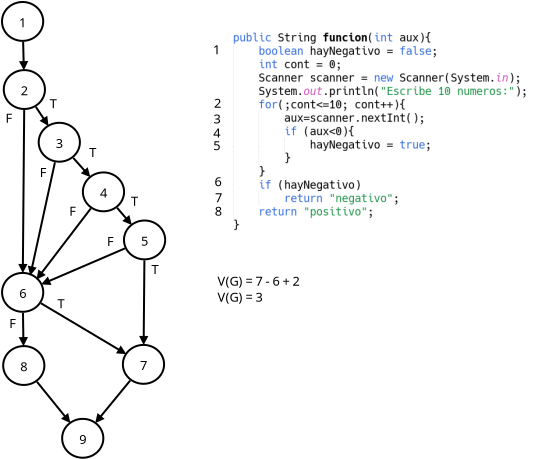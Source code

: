 <?xml version="1.0" encoding="UTF-8"?>
<dia:diagram xmlns:dia="http://www.lysator.liu.se/~alla/dia/">
  <dia:layer name="Fondo" visible="true" connectable="true" active="true">
    <dia:object type="Flowchart - Ellipse" version="0" id="O0">
      <dia:attribute name="obj_pos">
        <dia:point val="6.696,2.648"/>
      </dia:attribute>
      <dia:attribute name="obj_bb">
        <dia:rectangle val="6.646,2.598;8.805,4.642"/>
      </dia:attribute>
      <dia:attribute name="elem_corner">
        <dia:point val="6.696,2.648"/>
      </dia:attribute>
      <dia:attribute name="elem_width">
        <dia:real val="2.06"/>
      </dia:attribute>
      <dia:attribute name="elem_height">
        <dia:real val="1.944"/>
      </dia:attribute>
      <dia:attribute name="show_background">
        <dia:boolean val="true"/>
      </dia:attribute>
      <dia:attribute name="padding">
        <dia:real val="0.354"/>
      </dia:attribute>
      <dia:attribute name="text">
        <dia:composite type="text">
          <dia:attribute name="string">
            <dia:string>#1#</dia:string>
          </dia:attribute>
          <dia:attribute name="font">
            <dia:font family="sans" style="0" name="Helvetica"/>
          </dia:attribute>
          <dia:attribute name="height">
            <dia:real val="0.8"/>
          </dia:attribute>
          <dia:attribute name="pos">
            <dia:point val="7.726,3.814"/>
          </dia:attribute>
          <dia:attribute name="color">
            <dia:color val="#000000ff"/>
          </dia:attribute>
          <dia:attribute name="alignment">
            <dia:enum val="1"/>
          </dia:attribute>
        </dia:composite>
      </dia:attribute>
    </dia:object>
    <dia:object type="Flowchart - Ellipse" version="0" id="O1">
      <dia:attribute name="obj_pos">
        <dia:point val="6.784,6.053"/>
      </dia:attribute>
      <dia:attribute name="obj_bb">
        <dia:rectangle val="6.734,6.003;8.894,8.047"/>
      </dia:attribute>
      <dia:attribute name="elem_corner">
        <dia:point val="6.784,6.053"/>
      </dia:attribute>
      <dia:attribute name="elem_width">
        <dia:real val="2.06"/>
      </dia:attribute>
      <dia:attribute name="elem_height">
        <dia:real val="1.944"/>
      </dia:attribute>
      <dia:attribute name="show_background">
        <dia:boolean val="true"/>
      </dia:attribute>
      <dia:attribute name="padding">
        <dia:real val="0.354"/>
      </dia:attribute>
      <dia:attribute name="text">
        <dia:composite type="text">
          <dia:attribute name="string">
            <dia:string>#2#</dia:string>
          </dia:attribute>
          <dia:attribute name="font">
            <dia:font family="sans" style="0" name="Helvetica"/>
          </dia:attribute>
          <dia:attribute name="height">
            <dia:real val="0.8"/>
          </dia:attribute>
          <dia:attribute name="pos">
            <dia:point val="7.814,7.219"/>
          </dia:attribute>
          <dia:attribute name="color">
            <dia:color val="#000000ff"/>
          </dia:attribute>
          <dia:attribute name="alignment">
            <dia:enum val="1"/>
          </dia:attribute>
        </dia:composite>
      </dia:attribute>
    </dia:object>
    <dia:object type="Flowchart - Ellipse" version="0" id="O2">
      <dia:attribute name="obj_pos">
        <dia:point val="8.531,8.688"/>
      </dia:attribute>
      <dia:attribute name="obj_bb">
        <dia:rectangle val="8.481,8.638;10.64,10.682"/>
      </dia:attribute>
      <dia:attribute name="elem_corner">
        <dia:point val="8.531,8.688"/>
      </dia:attribute>
      <dia:attribute name="elem_width">
        <dia:real val="2.06"/>
      </dia:attribute>
      <dia:attribute name="elem_height">
        <dia:real val="1.944"/>
      </dia:attribute>
      <dia:attribute name="show_background">
        <dia:boolean val="true"/>
      </dia:attribute>
      <dia:attribute name="padding">
        <dia:real val="0.354"/>
      </dia:attribute>
      <dia:attribute name="text">
        <dia:composite type="text">
          <dia:attribute name="string">
            <dia:string>#3#</dia:string>
          </dia:attribute>
          <dia:attribute name="font">
            <dia:font family="sans" style="0" name="Helvetica"/>
          </dia:attribute>
          <dia:attribute name="height">
            <dia:real val="0.8"/>
          </dia:attribute>
          <dia:attribute name="pos">
            <dia:point val="9.561,9.854"/>
          </dia:attribute>
          <dia:attribute name="color">
            <dia:color val="#000000ff"/>
          </dia:attribute>
          <dia:attribute name="alignment">
            <dia:enum val="1"/>
          </dia:attribute>
        </dia:composite>
      </dia:attribute>
    </dia:object>
    <dia:object type="Flowchart - Ellipse" version="0" id="O3">
      <dia:attribute name="obj_pos">
        <dia:point val="10.74,11.169"/>
      </dia:attribute>
      <dia:attribute name="obj_bb">
        <dia:rectangle val="10.69,11.119;12.85,13.163"/>
      </dia:attribute>
      <dia:attribute name="elem_corner">
        <dia:point val="10.74,11.169"/>
      </dia:attribute>
      <dia:attribute name="elem_width">
        <dia:real val="2.06"/>
      </dia:attribute>
      <dia:attribute name="elem_height">
        <dia:real val="1.944"/>
      </dia:attribute>
      <dia:attribute name="show_background">
        <dia:boolean val="true"/>
      </dia:attribute>
      <dia:attribute name="padding">
        <dia:real val="0.354"/>
      </dia:attribute>
      <dia:attribute name="text">
        <dia:composite type="text">
          <dia:attribute name="string">
            <dia:string>#4#</dia:string>
          </dia:attribute>
          <dia:attribute name="font">
            <dia:font family="sans" style="0" name="Helvetica"/>
          </dia:attribute>
          <dia:attribute name="height">
            <dia:real val="0.8"/>
          </dia:attribute>
          <dia:attribute name="pos">
            <dia:point val="11.77,12.335"/>
          </dia:attribute>
          <dia:attribute name="color">
            <dia:color val="#000000ff"/>
          </dia:attribute>
          <dia:attribute name="alignment">
            <dia:enum val="1"/>
          </dia:attribute>
        </dia:composite>
      </dia:attribute>
    </dia:object>
    <dia:object type="Standard - Image" version="0" id="O4">
      <dia:attribute name="obj_pos">
        <dia:point val="17.863,3.98"/>
      </dia:attribute>
      <dia:attribute name="obj_bb">
        <dia:rectangle val="17.863,3.98;33.233,14.43"/>
      </dia:attribute>
      <dia:attribute name="elem_corner">
        <dia:point val="17.863,3.98"/>
      </dia:attribute>
      <dia:attribute name="elem_width">
        <dia:real val="15.369"/>
      </dia:attribute>
      <dia:attribute name="elem_height">
        <dia:real val="10.45"/>
      </dia:attribute>
      <dia:attribute name="draw_border">
        <dia:boolean val="false"/>
      </dia:attribute>
      <dia:attribute name="keep_aspect">
        <dia:boolean val="true"/>
      </dia:attribute>
      <dia:attribute name="file">
        <dia:string>##</dia:string>
      </dia:attribute>
      <dia:attribute name="inline_data">
        <dia:boolean val="true"/>
      </dia:attribute>
      <dia:attribute name="pixbuf">
        <dia:composite type="pixbuf">
          <dia:attribute name="data">
            <dia:data>iVBORw0KGgoAAAANSUhEUgAAAhAAAAFnCAYAAAD3z3BtAAAABHNCSVQICAgIfAhkiAAAIABJREFU
eJzsnXdYFMcbx797dDiqqIgiYLAAGhQQEYkYNSqIFZVoVAwiKmgs0SQ/GxpjiTViNHaJQRMNdsCC
DWsUATVYQCkCIhHpHe5ufn9cbuG8A+4OEAzzeZ57ZGffnX133Nl995133mEIIQQUCoVCoVAocsBp
agUoFAqFQqF8eFADgkKhUCgUitxQA4JCoVAoFIrcUAOCQqFQKBSK3FADgkKhUCgUitxQA4JCoVDe
E3v37kXPnj3B5XLB4XDA4/GaWiUKRWGanQHxJLUc9nOSsCc8t07Zy7HFsJ+TJPZ7k1d3hzxxqwD2
c5Jw+Ep+Q6jc6GRnZ+PcuXMNXu+ePXvAMAy2bNnS4HU3BikpKRg3bhzatGkDZWVlMAwDCwuLplZL
Km/fvgWHwwHDMJgxY0aT6uLi4oIBAwbUKddY/SK/mI/bT0oatM7mwokTJ8DhcBAdHV2nbFxcHHx9
fZGSkoLJkydj+fLl4HCa3SOYQpEZ5aZWoD6Yt1OBr5s+AOBGXAmeppbLdByPL/r3/afAKC8vx/bt
27F//34kJydDU1MTpqamGDBgAL766iuYm5uLyfP5fJiYmGDgwIFwdXVtUF0qKyvF/m3ueHt74+rV
q02thkzweDyIUqw0ZfuGhobi+vXruHz5cp2yjdEvBALAbVkqenfVgJOVZoPV21wYM2YMrKyssHjx
Yly5cqVW2Tt37gAAVq1ahXnz5r0P9SiURuWDNiA6GanC100VAPC2gC+zAeHehwuHrhporavUmOpJ
UFZWhv79+yMqKgq9e/fG7NmzoaSkhJiYGAQGBsLa2ho+Pj5ixxBCUFpa2ij6eHl5YdCgQTA2Nm6U
+hsSQghu3LgBADA1NcX27duhoaEBTc3m+VISeUgIIVBRUWkyPVauXAkbGxsMHDiwTtnG6BcEBOWV
/91cdQzDYOHChZg+fToiIyPh4uJSo2xBQQEA4KOPPnpf6lEojcoHbUAoiqYaB2Zt37/rcO/evYiK
isKiRYuwceNGsX1JSUnsA+Z9weVy0a1bt/d6TkUpKSlhx4vt7e0xYsSIJtaodgwNDSEQCJpUh5iY
GERHR2P9+vUyyTdVv/jQ8fDwgJ+fH/bu3VurASHySCkrt8jHLuU/iMJPiweJZbCfk4TwqCL8cS0f
7stT4bQgGdM2vULM8zIx2YT0CtjPScLOszkS9TjNT4bvtgyp5zh2vQAjA4T1frH+FW7G1W8cdefZ
HLF4iaCLebXKv87hYd0fb1kdRqxIxYpDb5CYUaHQ+W/dugUAmDVrlsS+Tp06oWfPnuy2o6MjGIZh
v17DwsLAMAz7mzNnjtjx9+/fB8MwCAoKQnx8PEaMGAE9PT3o6upiwIABePPmDSu7bNkysbpqesE8
ePAADMNg//79OHXqFD7++GOoq6ujc+fO+OOPP6Qes23bNlhYWEBdXR22tra4du0aJkyYAENDQ/ka
61/mzJkDhmHA5XLZsuPHj7O6V4+BqH5d9+/fZ8vNzMzAMIyYsbRr1y5WNjExET4+PtDT04O+vj7m
z58PPp8vocvDhw/x+eefo127dlBXV4e5uTkmT56MqKgoViY0NFSsbRmGwbRp02q8Ph6Ph40bN6JH
jx7Q0tJC27Zt4eHhgQcPHojJKaLvr7/+CkDoZq8NWfuFqB+fvlOIa4+K8fnadDjNT8aYVWm4GF0k
Jjtt0yvYz0lCn6+SAQA340rEzrHh2NtadaqN3bt3Y8SIETA3N4eamhratWuHSZMm4enTp2Jyovt3
2bJlEnWoq6uLxYX4+fmBYRiEhYWJyZWWlqJr164wNDTE69evpeqjq6uLwYMH4/jx47V6C0UGJcMw
sl4qhdKsqbcp/PvVfLx8UwlXey74AoJLscWYs+M19i4whrWpmsL1Xootxps8Hlx7c8EwwPmoIizc
nYmdc9vBvouGQnX27qoBZSUGmTk8nPmrsFbZFxkVmBX4GvnFfDhZaWJwL1UUlQpw7VExdDWV8PW4
VnKfX0NDqHdqamqdbkwfHx8MGzYMAoEAq1evRufOnTFp0iR2v4ODg9Tj4uPj8e2338LS0hKzZs3C
q1evEBoaipycHLRp0wYAMHDgQCgrKyM1NRUHDx6sU++QkBDcuXMHHh4e6NevHw4dOoQvvvgClpaW
sLGxYeXWrl2LpUuXwtzcHL6+vnj79i1GjRqF1q1b13mOpmTSpEm4d+8eu71t2zZYW1uLBT+eO3cO
Y8aMQXl51TBZSkoKUlJSwOPxajSoakMgEMDd3R0XLlxgy0pKSnDixAmcO3cOYWFh+PTTTxXSFwCu
XbsGfX19dOnSpVY95OkXgDB4+VFyGQb21IJNJ3WE3SvEsqA3MDNSRZf2wiHF0U46cLLiQUCAfedy
0bG1Cob1rjIC6/Ns8Pf3h4WFBZycnGBiYoLMzEwcP34cZ86cwb1792BlZSV3nZs3b8bVq1fh4+OD
uLg4tGol7N/fffcdEhIScPz4cbRr167G4x0dHREWFoa7d+/WGLD66tUrAICOjo7c+lEozRKiILEv
SomdfyKx808kD5NK2fK4lDJiPyeRzNyWwZbFp5UTO/9EsuNMtkQ9feclkRk/vWK3H78sI3b+iaT3
nERyP6GELX+YWEoc5iYRr43pUvVZ83sWsfNPJP/kVsqs+8ELuTXKTPkxndjPSSQ3/i4WKy8u45M7
T0pqOKp2/vzzTwKAtG7dmmzZsoUkJyfXeUxlZSUBQIYPH16rXFRUFAFANDU1ydq1a8X2paenk5yc
HIljbty4QQCQdevWSa0zNjaWACBKSkokNjaWLT969CgBQBYvXsyWFRcXEx0dHWJubk6ys6v+n1eu
XEkAkFatWtV5rdJ49uwZiYiIIGfPniUACADyySefkIiICBIREUFu3brFyi5dupSViYqKYstNTU0J
ANK1a1e27JdffmFltbS0yC+//EJ++OEHtqx///6sbFFRETE0NGT3TZgwgfz+++/k2LFjZPLkyWTS
pEmsbFZWFomIiCDHjh1j5b28vKRe244dO1gZBwcH8scff5D//e9/hGEYAoCYmZkRHo8nt76EEFJY
WEg4HA4ZOHCgzG1dV78Q9ePecxNJfFo5W34xuojY+SeSbScl+zePLyB2/olk3i+vZdajLm7cuCFR
FhMTQwCQ6dOns2Wi+3fp0qUS8mpqasTFxUWsLDo6mqioqJDx48cTQgi5du0aYRiGTJs2rU6dwsPD
CQCyZs0aiX2lpaXkxo0bxNDQkGhpaZGCgoI666NQPgTq7YH4uJM6PjZXZ7etTdXQw1wd0c9LUVAi
gI6mYqMk1mZqsOtc5WkQnkcNsYllyCviQ4/beAGQCa8q8CS1HJ/aaMG5u3iQnqYaB46WinlAxo0b
h5UrV2LNmjVYuHAhFi5ciHbt2mHEiBH4+uuv6/xSlAVDQ0MsWrRIrKx9+/b1qnPIkCFiwytubm4A
IOYyPnv2LAoKCvC///0PBgYGbPm8efOwevVqhc/dtWtXdO3aFUVFVS7yNm3aYPDgwQrX+S5fffUV
O6y0b98+1rMg4vTp03j7Vuhy/+KLLxAcHMzuGz9+PDIyqobgDA0NMXjwYGRmZtZ53gMHDgAQutPD
wsJgaGgIT09PZGVlsXpERkZKBEDWpS8g/NoVCARo27at7A0hI47dNNGlgyq73c9a2B+SMxUb2pMX
Z2dnibJevXrByMgIDx8+VLheW1tbrF69Gt999x327NmD9evXw9TUFIGBgXUeK2rn9PR0sfLu3bvj
8ePHAITDlCEhIdDW1lZYRwqlOVHviKlu1R4kIjoZqYAQIPWN4tPXrDqqS5RZdhS6PTOyGzf5ypOX
Qjd1bwWHSmojICAAKSkp2LFjB8aOHYuysjLs2bMHNjY2uHTpUr3rd3Z2bvCo/65du4ptc7lcqKqq
ir3UExISAAA9evQQk9XT00OnTp0aVJ+GplevXuzfIjd19YDW6nP8vb29JY5XZBaLQCBg4xycnZ3F
YkRGjRrF/i3thViXvgCQkyOMN9LX15dbt7owayt+f2mqcaCixKCk/P3MtkhISIC3tzcbAyGKDcnM
zERhYd1DMLWxePFiuLi4YObMmXj58iV+++03mV74onbOzs4WK/fz88M333yDTz75BElJSfj999/r
pR+F0pyotwdCR0vSE6CjKSwrKVc8Cl1LXTLQSEtdaO/kFUsGjDUkBSXC+vW4jRORbmxsDD8/P/j5
+YHH42H//v2YPXs2fH19kZSUVK+6TUxMGkjLKrS0tCTKRFMURYi+0KW9sLS1tdkXWnNEFJsCgE3s
U/3a8vOrEis11JTXvLw8NvDx3RiR6tt5eZIBjXXpW12mrEw8oLkhUFeV7JsMI5yy2dgkJCTAwcEB
xcXFGDp0KMaOHcu+4AMDA+ud2ZHD4WDMmDGIjIxEly5d0LdvX5mOKykRBni/O63Yz8+P/XvAgAHY
vXs3li5d2ij9lEJ539T7DVkg5WUuegFrqv1bfQ1Bxzw+QWUNSWuKyyTLi8uEBkljDl8AgLaGsP68
osafhqesrIyZM2diyJAhSE5OFnOHK1pfUyAKOnv3C6ymssam+gu1vnk0dHV12b9risR/l+oZBqXN
kNDV1WVlsrKyxPZV364+HCQPIiOkORtuirB9+3bk5+cjJCQEoaGh2Lx5M1auXImVK1dK3Pui2Q7v
GleVlZWoqJA+3PLixQssW7YMRkZGePbsGb7//nuZ9BLd47UFDIuGXur7kUChNBfqbUA8S5fsiEmZ
lWAYwPRfV6fGv18s776QU7MqQWr4aHmSKvnl9DS1HAwDGBtIviS11ITnKKuo+ytI5MkorUHWsqNw
WCYqoXESOElD9MVYXFwsVi56yTRGNkNRNPi751QEUfzGu9MPc3Jy6m0UyUr16HbROTMyMiRe0PJS
fcggKChIYr+0l3T1aacvX76U2K+kpMQO99y8eZP14ADCmAsRdnZ2CulsbGyMVq1aIT4+XuZj6uoX
iiB6iTdUdsuUlBQwDAN3d3ex8hcvXiArK0usn4g8Z9XbFgCeP38uYVQAwim1X3zxBQQCASIjI+Hh
4YE1a9bg5s2bdepV0xBedfT09ADU36ClUJoL9TYgHiWVIS6lamrb45fl+Du5DHadNaCtIay+nYEy
1FQY3H5SggpeVcc9FFFzzv3HKeWITawyIh4ll+FRcjl6mKtL9UB0aC00Vh4m1e2yNW6lDA5Ts2w3
EzV0aa+Ka4+KJXL4V/IJ/k6RLePluxw7dgy3b9+WKI+Pj8fly5fRqlUriVTWHA4HBgYGePbsmdQv
2fpgZmYGDofD5qeoDyNHjoS2tjb2798vNg69a9eu95bK2czMjP177dq1OH78OKZOnSr1ZSEPo0eP
Zj0Boimsx44dw/HjxzFjxgypaYlFKcoBYf6PNWvWICIiApcuXWINii+//BKAcJhh+PDhOHr0KJYs
WYL9+/cDEBplTk5OCunMMAycnZ0RHx8vc1xAXf1CETgMoKPJQUpmJRoir1bHjh1BCBHLvSEQCPDN
N98AgFhcjqmpKTQ0NHD+/Hmx6bcbNmyQWndAQADu3buHDRs2oEuXLti9ezfatGmDyZMniw1jSUOk
j7QATwrlv0q9/d0dDFXg9/NruPXmgscX5oFQUWIwd1SV61VZicEQOy7O/lWIaRtfwaGbBp6klqOi
koCrId2GMWurioW7Mv/NA8HgXFQhCCGYM1K6S3eIHRc/n87BxpBsJKRXQFuTgzZ6yhjtJBkApaXO
wVB7Ls79m1uim4kwOHPip7qs0bNyShvMCszA/F8y0c9aE53aqaK4TIAbcSUYaKOFHmbyz2OPiYmB
p6cnunfvjk8++QS6urpISUnBqVOnUFZWhmPHjkkdgnBzc0NwcDBcXFzQv39/qKqqwsHBgZ0NoSg6
OjqYOHEiDh8+jFGjRrFf2vPnz2e/lmRFU1MTixYtQkBAAGxtbTF27Fikpqbi4sWLsLCwQG5u3Yuj
1Zfhw4dDX18fubm5uHfvHsaNGwcDAwOYmppK9QLICpfLxa+//opx48ahvLwcR44cwZEjR9j9np6e
Uo+bOnUqVq9eDYFAIJbMaN26dfjuu+8wZ84cnD17FpcvX8a9e/fw+eefi53z4MGD9VpsadSoUTh9
+jSuXLkiFphZE7L0C0VwttZEeFQRZvyUAVsLdagoM7A2VUM/a/nTkPv4+GDPnj1wdXWFp6cnuFwu
IiIikJubi8GDB+PKlSsoLy+HmpoaVFRU4OnpiaCgIPTp0weDBw/G/fv3UVZWJjYsBQA3btzA+vXr
MWTIEPj7+wMQDssdOHAArq6umDlzZq25Pi5duoTu3btLfABUR0lJ+OHzoaw9Q6HURb09EO59uPhy
iB4iHxUj/F4RzNqq4Gf/dhKJYhaNa4Wh9lykv+Xh1O1CGOoo46dZRmilIz2eYfJgXcxw08eNuBKc
vFWAdgYq+Gm2EWwtJGdnAIC2BgebZxrBxFAFR6/nY094Lk7drjk19OLxhhhiy8X9hDLsCc/FnvBc
FJZUfSJ16aCK375pjxGO2nj+qgK/X83HrcclsOusjjHOik3D8vb2xtKlS6GpqYkTJ05g06ZNiIiI
wIABA3D+/HmMHz9e6nHbtm3DlClTkJCQgPXr12PVqlUIDw9XSId32b59Ozw9PXHlyhWsWrUKq1at
khq4JwvLly/H5s2bwefzsW3bNrx48QJhYWHgcrlQV5f+/9aQaGlp4c8//4SlpSVUVVXx8ccf48SJ
E2JDEIri7u6Ou3fv4vPPP4eRkRFUVFTQoUMHeHh4YP78+VKPWbFiBb777jt06NBBqiGgpKSEc+fO
Yd26dbCysoKGhgbatm2LCRMm4M6dOwp7H0RMmDAB2trackX+19UvFGHReEO4OXCR+qYSQRF52BOe
i1uPFcsq26tXL5w/fx6WlpYIDg5GcHAw7O3tcffuXbi6ukIgEODu3bus/LZt2zBx4kQkJiZi3759
aNeuHUJDQ2FkZMTK5OfnY8qUKdDV1ZVIrDZs2DD4+fnh6NGjUoevAOCvv/5CUlKSxDo27yIyyp8/
f67QtVMozQ2GKOjffZBYBp+tGZjtro/pwxp+qhjlv4Ouri6srKzY1Qgp74+vv/4av/zyC1JTUxVO
J06pHV9fX/z5559ITk6u1XP3/PlzdO3aFdra2qwhGhAQQJf0pnyw0DuX0mBkZ2dLLCAVFhaGgoIC
fPbZZ02kVctmyZIlUFVVxdatW5talf8k6enp+PXXX7FkyZI6h/06d+6MQ4cOwcLCAocPH8b333/f
5AuuUSj1gS4LR2kwfvvtN2zYsAEuLi4wNTVFZmYmjh07hnbt2kkNNKQ0Pq1atUJwcDCSk5ObWpX/
JK9evUJAQADmzp0rk/zkyZMxefLkRtaKQnk/UAOC0mD07t0bNjY2iIyMxNu3b6Gnp4fRo0djzZo1
bJ4Iyvvn3SmPlIajT58+6NOnT1OrQaE0CQrHQFAoFAqFQmm5KBQDERcX19B6UCgUCoVC+YCgHggK
hUKhUChyQz0QFAqFQqFQ5EYhA6J79+4NrUej8yS1HPZzkrAnvPEzItbE5dhi2M9JEvu9yWvcpcnf
Fw8ePADDMGIZFymyk52djXPnzskku2fPHjAMgy1btjSyVs2fo5H5GPt9GhznJcN+ThJWH1Zs3ZP/
ct+kUBoL6oF4j5i3U4Gvmz583fRh2VH+VNiU2nF3dwfDMPjoo48k1r/4/PPPwTAMnj171kTa1Qyf
z4eJiQl27Nghk7woFXJLT4l8+0kJNv6ZDXVVBlMG6cLXTR8uH0suPS8LtG9SKPKj0DTOD9ED0Rzo
ZKQKXzfhSp9vC/h4mqrYolyU2klKSsLFixcxdOjQplZFJgghcq3Q6OXlhUGDBsHY2LgRtWr+3Hos
bLNNM4xg3Kp+M9Jp36RQ5Id6ICj/OdTV1bF79+6mVqPR4HK56Natm9jy5S2R7ALhEINhDevpUCiU
xqXFxEBU59j1AowMSIXTgmR8sf4VbsZJLuwjIEDw5XyM/yENTvOTMejbl1hy4A3S30q6jeWRlZcr
D4rhvSUDAxanoP/XKfDb/hoPEiWXWz5xswALdmViZEAq+s5LxtAlL7E06A2SM8V1SEivgP2cJJy+
U4hrj4rx+dp0OM1PxphVabgYXSRRryKcPn0aNjY20NDQQOfOnaWuYrh7926MGDEC5ubmUFNTQ7t2
7TBp0iQ8ffpUTK5bt24wMDBARUWFRB3h4eFgGAbLly8XK58wYQLOnj2LjIyMOnU9fvw4+vXrBz09
PWhra2Pw4MG4efOmVNlt27bBwsIC6urqsLW1xbVr1zBhwgSJNSZkvTZHR0cwDAMVFeFS9GFhYWAY
hv3NmTNHTH7ZsmVi+9evXy+ho0AggLGxMSwsLKReQ2BgIBiGEfs/EQgE2Lx5M6ysrKCurg5DQ0N8
/vnnSExMrLP93je/Xc5nYxQuxRYDAJwWJLNl78ZAyNov5EUgAP68XoBJ69PhsigFLotSMGldOnac
yYFAyrw2WfsxhfIh0eI8EJdii7HzbA76WWtitJM2XudUYuHuTNxPEHchrz/6Fj+dzAaHw2Dip7pw
tNTApdgifLkpA//k8hSWlYeDF/Pwzb5/8DafhxF9tDHaSRsv31RiduBrRD9/R99jb5GaVYmPzdUx
aaAu+lpq4sbfJZi6IR1JmZIv38uxxVj5WxasTNUwwlEbWfk8LAt6g4RXkrLycPPmTfj4+OCTTz6B
l5cXXr16hcmTJ+Phw4dicv7+/nj+/DmcnJywYMECDB06FGfPnkXv3r3x5MkTVs7Lywu5ubkICwuT
OJdoSe2pU6eKlc+cORMCgQD79++vVdd169Zh3LhxyMjIwLRp0+Dj44OEhAQMGjQI165dE5Ndu3Yt
5s+fD4FAAF9fX3Tr1g2jRo1CTEyMRL2yXpuPjw8CAgJYA6hz584ICAhgf+8u1z5w4EAEBATgyy+/
rPGaOBwOPDw8kJiYiAcPHkjsP378ODQ0NMSyU/r5+WHRokVQUlLC/PnzMWTIEPz555/o27cv0tLS
am3D942NuRobq2BuJDS8vIfqsWXvxkDI2y9k5eczOfjx2FuAAGP6aWN4Hy60NZUQFJEHHk/cgpCn
H4vYsmULtLW1MWzYMKnGM4XSLCAthMcvy4idfyLpPSeR3E8oYcsfJpYSh7lJxGtjOlv2LE0o+8X6
dFLBE7Dlx2/kEzv/RBJw6I1CstVZ83sWsfNPJP/kVkrdn5hRTnrPTSTTNqWTkvKqevOL+WT4spdk
/A9pYvKxL0ol6hDp9n1wlQ7xaeXCdpibSOLTytnyi9FFxM4/kWw7mS1Vn7qIjY0lAIiqqip59uwZ
W37kyBECgHz77bdi8jdu3JCoIyYmhgAg06dPZ8vS0tIIh8MhHh4eYrLFxcWEy+USJycntmz48OEE
AHn9+jVxdXUlJiYmhMfjEUII8fT0JADI06dPCSGExMXFESUlJeLo6EiKiorYOnJyckjHjh2JtbW1
2Ll0dHSIubk5yc6uap+VK1cSAKRVq1YKXZuIyspKAoAMHz5cYp80bty4QQCQdevWSd1//fp1AoAs
XbpUrDwzM1OiLUV62drakvLyqvth165dBADx8vKSSafqvH79mgQEBNT5O3nypNx1V2fx3kxi559I
yisENcrI2i+qU1ffJISQz75LISNWvCSVPPFzJ2dWED6/alvefizCzMyMACAASGxsbI16UChNSYvz
QFibqcGuswa7/XEndXxsroa4lHLkFfEBAFcfCoc0Jn2qCxUlhpUd2Vcb+lwlXH1YDFGQvzyy8hB6
twgCAeAzTB8aqlX16mhyMMJRG0mvK5CaVeWG7fmRukQdXTuooZWOEp5L8So4dtNElw6q7HY/a2Gb
JNfjqwwABg0ahK5du7LbI0aMAAAJ972zs7PEsb169YKRkZGYt6JDhw4YNGgQQkNDkZ+fz5afOXMG
RUVFmDZtmlQ9Zs+ejbS0NISHh0vd/+uvv4LP52P58uXQ0qr6atXX18e0adPw+PFjPH/+HABw9uxZ
FBQUwNfXFwYGBqzsvHnzoKQkOf4u67U1Fs7Ozmjfvj2OHz8uVn7y5EkIBAJMmDBBrAwA5s+fD1XV
qvvB29sbrVu3xsmTJyVmtNRFZmYmVq1aVefv1KlT9bhK2ZC3X8iKgADKHAZKHEas3KytCqqvzi1v
PxYxd+5caGlpYejQobCyslJYTwqlMWlxszCsOko+UCw7qiE2sQwZ2TzocZWQ9Fr4YOla7QULAMpK
DD4yVsX9hFJk5fPQRk9ZLll5ePxSGAUe/byM/VtEfLpwOz2rEh1bC924qW8qEXQxD/eflyIrj49K
ftVDn6shaSeatVUR29ZU40BFiUFJef0Sk3bu3Flsm8vlQlVVFYWFhWLlCQkJWL9+Pa5evYqMjAwx
N62urq6YrJeXFyIiIhASEoLp06cDEA5faGhoiL0MqzN8+HB07NiRjUd4l6ioKABAZGQk7t27J7Yv
NjYWAJCYmIjOnTsjISEBANCjRw8xOT09PXTq1Ak5OTkKX1tjwDAMPDw8EBgYiMePH8Pa2hoAEBIS
Ak1NTbHhC9GQSq9evcTqUFFRQffu3dlraN++vczn79mzp9xGR2Mhb7+QlQEfa+LU7UJM35qBQT21
0MNMDZamamIfEYD8/VjEwoULsXDhQoX1o1DeBwoZEHFxcR+sEaGlzkgpEz5I8oqFHojScgEAQEdL
8utST0soK3rRyiMrD/n/6nLoUl6NMmUVwnpT31Ri6sZXKC0n6GulgU9tVNhr+uNaPvh8yWPVVSXb
gWEAgvo9+LW1taXUy0AgELDbCQkJcHBwQHFxMYYOHYqxY8eyxwUGBoLHE48bGTt2LHR0dBAcHIzp
06cjNzcXFy5cgIeHR40vZA6HA19fX6xYsQKpqakS+7OzswEAGzZsqPFaiouFQXpv374FIPROSLve
6gaEvNfWWHh6eiIwMBDHjx+HtbU1srOzERkZibFjx0JTU5OVKyoSBs5P7awaAAAgAElEQVRW96yI
EAWHvmv8fSgo0i9k5ZsJhmhnoIzwqCJsPSG8l7TUOfD6TA/eQ/VYOXn6MYXyodHiPBDFZZKdtbhM
+HLT4wqNAA014UMmv5iP1rrihkFesVBWU42RW1YeNNU4UOIwuLXVDMpKtR//R2Q+ikoF2OzbViKI
7M/rBXKfu7HZvn078vPzcerUKYwaNUps386dOyXkNTQ0MH78eBw4cADp6ekIDw9HRUUFvLy8aj2P
j48PVq1ahb1790rs43K5UFZWRklJCTsLoiZES5GLjI7qvFsm77U1Fn379oWJiQlCQkKwYsUKnDp1
CjweT8JjIxq+yc7OlsgrITKcpBmFtZGZmYldu3bVKdezZ0+MHj1arrrloTH7haoyg+nD9DF9mD6y
8vm4GVeCvedysfNsDrqZqMLJSmikydOPKZQPjRbngXiSKjl16mlqORgGMDYQNofIvf80tRwWxlVD
E5V8gsSMCmiqc9BaV37Z6mj9a1TU9PXRzUQVj5LLEJ9eAWvT2jPjvc7mgWGAT7qLPyTTsiqRW8SH
mkrzenClpKSAYRgxVzoAvHjxAllZWdDQ0JA4Ztq0adi/fz+OHDmC8PBwGBsb47PPPqv1PG3btsXY
sWOxf/9+ODk5ie2ztbXFnTt3EBsbCwcHh1rr6dKlCwBhuu7qwyE5OTnIyMgQy8egyLVx/h00lzWz
pOh8Ig+JNBiGwbhx47B161Y8f/4cx48fB5fLlZjZ0a1bNwBAdHS02BBNRUUF4uLioK2tLXfCKlEM
RF14eXk1qgGhaL+oq2++S2tdJYzppw3jVsrw/1k4PVNkQMjTjymUD40WlwficUo5YqvNv36UXIZH
yeXoYa7OeiAG2AgfOL9fy0dFtSlZZ+8UIreID5cemmD+ffbII1udDv+OeT5Mkj4XfGRfbTAMsOV4
NgpLBWL7eHyCG9VyVxgZKIMQ4HG17HkCAgSeErrWS8rFj29qOnbsCEIIG4cACHMRfPPNNwCq3OrV
cXZ2hoWFBXbu3Inr169jypQp7Iu3NmbPno3Xr1/j0qVLYuXe3t5gGAYLFy5EXp64e7myshKhoaHs
9siRI6GtrY39+/eLufN37dol8dJX5No4HA4MDAzw7Nkz8GXwq5uZmYHD4eDWrVu1yom8Dfv378fl
y5fh7u4uYcCMGTMGgDDHRXl51f1z8OBBZGVlYeTIkWCk3cC1IIqBqOsXFBQkV73yomi/qKtvCgRA
VEKpRHB02r/BkHrVhjPl6cfVOXz4MPT19eHs7IyCgubnRaRQgBbogTBrq4qFuzLh2psLhmFwLqoQ
hBDMGVk1BmzVUZgb4exfhZj84yt80l0T/+TycDGmCDqaHMx2V0y2OkPsuPj5dA42hmQjIb0C2poc
tNFTxmgnobu4m4kaZrsbYOfZHIxbnYa+lpporauEf3J5+OtZKfgC4PKPpgCA0U7aOHGzEF/teI3P
7LjQVGNw91kpCkoEcOiqgfsJpajgEagqNw9PhI+PD/bs2QNXV1d4enqCy+UiIiICubm5GDx4MK5c
uYLy8nKoqYl/sU2dOhUrVqxg/5YFFxcXWFlZieVfAIQeiB9++AFLly6FpaUlhg4dCmNjY6SlpeHi
xYvg8/msC19TUxOLFi1CQEAAbG1tMXbsWKSmpuLixYuwsLBAbm7VAm2KXpubmxuCg4Ph4uKC/v37
Q1VVFQ4ODhIeA0DogZg4cSIOHz6MUaNGsQGQ8+fPh55e1fi7o6MjTE1NsWXLFlRWVkoNOLW3t8e0
adMQFBQEOzs7uLu7Iy0tDUePHoWBgQFWr14tUzs3RxTtF3X1TR6fYHbga7Q3VMHH5mpoo6eMtKxK
RD4qQSsdJbg6cNm65OnH1Tl48CDy8vJw69YthISEwNvbu3Ebi0JRgBbngZg8WBcz3PRxI64EJ28V
oJ2BCn6abQRbC/HZGcsntcZXow0gEBAcuZKP209K8KmNFoIWtZfIuy+PrAhtDQ42zzSCiaEKjl7P
x57wXJy6Lf6l4T1UDz/NMsJH7VQR+agYh6/m41FyOew7ayBgcmtWrmsHNWz3N4K5kSrO3StE+L0i
WHZUw6+L2qOftSYEBIhLaT65/Xv16oXz58/D0tISwcHBCA4Ohr29Pe7evQtXV1cIBALcvXtX4rhJ
kyYBEN5/8kxtmzVrltTyJUuWIDQ0FN27d8fp06exdetW3LlzB59++ikOHjwoJrt8+XJs3rwZfD4f
27Ztw4sXLxAWFgYulwt19ap7R9Fr27ZtG6ZMmcLO4Fi1alWNU1ABYayFp6cnrly5wk6LfNeTAgDj
x49HZWUltLW14erqKrWuffv24ccffwSfz8fWrVtx/vx5jBkzBnfu3IG5uXmNOjR3FO0XdfVNZWUG
vm76MNJXxt1npfj9aj6epZVjlJM2fvumPfS54rFQsvbj6kyePBlcrtAQkRYETKE0BxiiwHyrD9kD
QflwCQ0NxYgRI/Djjz+yQwJNja6uLqysrHDnzp2mVoXyH4PP50NLSwvbt2/HjBkzmlodCkWCFueB
oHy4bNq0CSoqKnXOvmgMsrOzxaaiAsK1KwoKCuoM5qRQFOHMmTPg8XgYMGBAU6tCoUilxcVAUD4s
EhMTcezYMdy5cweRkZHw9/dH27Zt37sev/32GzZs2AAXFxeYmpoiMzMTx44dQ7t27TBv3rz3rg/l
v839+/fh6+uLmTNnSiRno1CaCwoNYVAo7wvRsIW2tjabHEnaVMjG5tatW/jhhx/w8OFDvH37Fnp6
ehg8eDDWrFnzQccJUJofcXFxsLW1hY+PD7Zv3y41XTqF0hygMRAUCoXSjCCEID4+ns3RQaE0VxRP
Bk+hUCiUBodhGGo8UD4I6BAGhUKhUCgUuWlxy3lTKBQKhUKpPy1yGueJWwWwn5OEw1fyG7Te/GI+
bj+Rnpr2Qyc7Oxvnzp1rajUoFAqF0kxokR4IHl/0b8ON3ggEgNuyVBxrhqtf1hc+nw8TExPs2LGj
qVWRieDgYPTq1QsaGhowMjLCzJkzxdJNUygUCqX+tLjlvAHAvQ8XDl01JJbfrg8EBOWV/81wEkII
SktLm1oNmdi5cyf8/f1hZmaGOXPm4MWLF9izZw/u3buH27dvN8kUUAqFQvkv0iI9EJpqHJi1VYGW
Op2E8l+ioKAAS5YsQevWrXHv3j1s3LgRJ0+exIIFC/DgwQPs3bu3qVWkUCiU/wwtKgZi59kc2M9J
Yn9BFyUXHwKAhPQK2M9Jwuk7hbj2qBifr02H0/xkjFmVhovR4ssxT9v0CvZzktDnq2QAwM24ErFz
bDj2tl46v3z5ErNnz4a5uTk0NDRgZmaGqVOnShhxAoEAmzdvhpWVFdTV1WFoaIjPP/8ciYmJYnIP
HjwAwzDYv38/Tp06hY8//hjq6uro3Lkz/vjjDzFZR0dHMAwDFRXh8sZhYWFgGIb9zZkzp17X1tCE
hYUhPz8f3t7eaN26NVxdXfHs2TMsXrwYDMNIXB+FQqFQFKdFpbLu3VUDykoMMnN4OPNXYZ3yl2OL
8Si5DAN7asGmkzrC7hViWdAbmBmpokt7VQDAaCcdOFnxICDAvnO56NhaBcN6Vy3na22qVlP1dfL3
339j4MCByM7OhqurKyZMmIC8vDycPn0aBgYG+Omnn1hZPz8/7N69G927d8f8+fORmpqKo0eP4sqV
K4iOjoaJiYlY3SEhIbhz5w48PDzQr18/HDp0CF988QUsLS1hY2MDQLg09bBhwyAQCLB69Wp07tyZ
XRETABwcHBS+tsbgr7/+AgA4OzujpKQEFy9exLlz57BgwQJ89NFHuH//Png8HpSVxW/7LVu2ICAg
AP369cOZM2egqqraFOpTKBTKB0WLioHo3UUDvbto4EFimUwGxF/PShD8TQd06SB8odh30cD/DvyD
81FF6NLeAAAw2kkbAMAXEKEB0VYFvm76DaKvt7c3srOzcfbsWQwfPpwt37x5M27fvs1ux8bGYvfu
3bC1tcWdO3fYF6CLiwtmzZqF5cuXIygoSKzuiIgI3L9/Hz179gQAfPrpp/D09MThw4fFDAgA4PF4
WL16Nbp06YKVK1fW65oyMzOxa9euOuV69uyJ0aNHy1V3SkoKAMDExAQpKSkQCASsB6Zjx4548eIF
0tPTYWZmJnbc9u3bUVRUhAsXLuDJkydsm1AoFAqlZlqUB0JeHLtpssYDAPSzFgbgJWdWNPq5Hz58
iPv372PMmDFixgMAcLlcDBkyhN0+efIkAGD+/PliX8/e3t5Yvnw5Tp48iYMHD4JhGHbfkCFDxF6U
bm5uAICnT582yvWIyMzMxKpVq+qU8/LyktuAKCwUGoVcLhc5OTkAwM6+0NYWGnoFBZKzZObOnYsV
K1bA2dkZVlZWcp2TQqFQWiotygMhL2ZtVcS2NdU4UFFiUFLe+LMtoqKiAAADBw6sU/bJkycAgF69
eomVq6iooHv37rh69SoyMjLQvn17dl/Xrl3FZLlcLlRVVVFUJB7j0dD07NkTjZX8tHq9enp6AAAt
LS2xfdWNKBELFy7EwoULG0UnCoVC+a/SImdhyIq6quTLhmGEUzYbG9EXtKGhYZ2yope+gYGBxD7R
8aKvcxGiF2t1GIZptJf7+0BHRweAsD3MzMygqqqKDh06sGVAlSeCQqFQKPWDeiCaKfr6wjiKt2/r
nsUhMgays7NhbGwstk90fHN5cTZmDIQotuHly5ewsbHB0KFD2aGe1NRUqKiosAYFhUKhUOpHi4yB
EOV/KK1ouK9tkWu8obJb2tnZAQCuXLlS53RJ0cp90dHR6NGjB1teUVGBuLg4aGtrSxgW8sDhCNur
srJS4TpENGYMhKOjIwIDA3Hr1i2MHDkSZ86cYc+ZmJiIPn36SMzAoFAoFIpitKg8ECKMWymDwwAP
k8oarE4OA+hocpCSWQmBoP712drawsbGBqdOnZJYg6KiooKdsggAY8aMAQBs27YN5eXlbPnBgweR
lZWFkSNHSh37lxUOhwMDAwM8e/YMfD5f4XqAqhiIun7vzhqRBTc3N+jq6uLAgQPIyspiyzdt2gRC
CCZOnCj1uMOHD0NfXx/Ozs5SgywpFAqFIkmL9UAMtefiXFQRFu7ORDcTYa6GiZ/qQltD8eyUztaa
CI8qwoyfMmBroQ4VZQbWpmroZ62pUH1BQUEYNGgQ3N3d4ebmBmtraxQUFCA0NBRjx46Fo6MjAMDe
3h7Tpk1DUFAQ7Ozs4O7ujrS0NBw9ehQGBgZYvXq1wtckws3NDcHBwXBxcUH//v2hqqoKBwcHdvZG
c0BXVxdr166Fv78/evfujQkTJuDFixc4efIkbGxsMGPGDKnHHTx4EHl5ebh16xZCQkLg7e39njWn
UCiUD48WGwOxeLwh+Hzg5uMSXP9buIKmex/tehkQi8YbAgxw50kpHiWXgRBgQn8dhQ2Inj17Iioq
CmvXrkVERAQiIiJgZGSEAQMGwNfXV0x23759sLS0xMGDB7F161ZwuVyMGTMGa9asgbm5ucLXJGLb
tm1gGAbnz5/H7du3QQiBv79/szIgAGFCLW1tbWzevBmBgYHQ1dXFjBkzsH79+hrXwZg8eTLu3r2L
oqIipKamvmeNKRQK5cOEIQqE3X/oHggK5V34fD60tLSwffv2Gj0VFAqFQqmiRcZAUCjvcubMGfB4
PAwYMKCpVaFQKJQPApoHgtLiuX//Pnx9fTFz5kx07ty5qdWhUCiUDwKFhjAolP8KcXFxsLW1hY+P
D7Zv3w4lJaWmVolCoVA+CGgMBKVFQwhBfHw8m0uDQqFQKLKh+JQDCuU/AMMw1HigUCgUBaBDGBQK
hUKhUOSGBlFSKBQKhUKRGzqNk0KhUFoQLi4uH8x05ezsbIlU/s2dsoxiPPC8iIzfnzdYnSdOnACH
w0F0dHSD1dkQtCgPRHl5OTZt2gRLS0uoq6vDwMAAvXr1woIFC5CcnNzU6lEoFBmg/VhxQkNDcf36
daxYsaJGmebSvnw+HyYmJtixY8d7O2dDUPIiH0RAoGHacCsgjxkzBlZWVli8eHGD1dkQtJgYiLKy
MvTv3x9RUVHo3bs3+vXrByUlJcTExCAyMhK7d++Gj49PU6tJoVBqgfbj+mFvbw8ej4cHDx5I3d+c
2pfH40FFRQXDhw9HaGjoezlnQyAo56Miuwzq7TSBeixi+C4HDhzA9OnTce3aNbi4uDRYvfWhxSym
tXfvXkRFRWHRokXYuHGj2L6kpCS6CiOF8gFA+7HixMTEIDo6GuvXr69RhrZv/eGoKUHdWKvB6/Xw
8ICfnx/27t3bbAwIkBaCp6cnAUBevHgh8zEpKSlk1qxZxMzMjKirqxNTU1MyZcoU8vfff4vJ7dq1
i7i7uxMzMzOiqqpKjIyMyMSJE8mTJ0/E5GJjYwkAsm/fPnLy5EnSo0cPoqamRiwsLMjvv/+usKyI
kJAQ4uTkRHR1dQmXyyWDBg0iN27ckJCLiooiAMjBgwfJs2fPiLu7O9HV1SU6OjrExcWF/PPPPzK3
UXV4PB7ZsWMH6dmzJ9HR0SE6OjrExsaG/O9//yN8Pl9CnrZv0xOfVk7s/BPJqdsF5OrDIuK5Jo30
nZdERq9MJRfuF0o95nJsEfly8yvisiiZfLIwmcwOzCCxL0rZ/a5LX5KpG9JrPW/4vUJi559IQkJC
5NKX9uMq5L3PvvrqKwKAxMfH19hW8rRv165dib6+PikvL5fYFxYWRgCQZcuWsWWyPh/69OlDANT4
8/f3V6jNlJSUyMKFC0n//v2JhoYGmTp1Knn06BGxsrIi+vr6ZMmSJXVec208+vIKiRl3Xvgbf57w
SiqlyuXHZpGYcedJ3v03JOfWa/J00S3yYFIEebr4NimKz631HMOHDyfq6uqkpKSkXro2FC0mBkK0
EqOsqy3+/fffsLe3x+7du2FlZYWvvvoKQ4cOxcWLF7Fv3z4xWX9/fzx//hxOTk5YsGABhg4dirNn
z6J379548uSJRN0hISGYNm0aevfujS+//BIZGRn44osv8PDhQ4Vl161bh3HjxiEjIwPTpk2Dj48P
EhISMGjQIFy7dk3qNcbHx6N///4oLCzErFmzMHLkSDx8+BA5OTkytdG7LFmyBP7+/iCEYMaMGZg6
dSr09fWxfv16VFRUiMnS9m1eXI4txsrfsmBlqoYRjtrIyudhWdAbJLwS/387eDEP3+z7B2/zeRjR
RxujnbTx8k0lZge+RvTzUgBAD3M1PH9VAR6/5tHRp6nlAMAuSS8rtB9LIut9du3aNejr66NLly41
tpc87evl5YXc3FyEhYVJ7Dty5AgAYOrUqWyZrM8HHx8fBAQEYPny5QCAzp07IyAggP29uwKwPG22
bds2dOvWDdbW1jh06BAGDBiAfv36wcLCAmvXrq1xaKcuCE8Aw2EmMBr/EZS0lKHengslDekO/tKU
QgBAzpVXeP37c3At9aHr0AalKQVI3vIQqCWqwNHREWVlZbh7926NMlu2bIG2tjaGDRsm8dxtcJra
gnlf/PnnnwQAad26NdmyZQtJTk6uVd7e3p4wDENCQ0PFygsLC8mFCxfEyqR9HcTExBAAZPr06WyZ
6GtESUmJxMbGsuVHjx4lAMjixYsVko2LiyNKSkrE0dGRFBUVseU5OTmkY8eOxNraWkw30ZeLpqYm
Wbt2rdi+9PR0kpOTU2vb1ESbNm2Iubk5qaioECt/+vQp4fF4YmW0fWXn9evXJCAgoM7fyZMn5aqX
kCoPRO+5iSQ+repL8mJ0EbHzTyTbTmazZYkZ5aT33EQybVM6KSkXsOX5xXwyfNlLMv6HNEIIIcGX
84idfyJ5mlpW43mnb3lF3Ja9lFtf2o+rkOc+KywsJBwOhwwcOFB6Q/2LPO2blpZGOBwO8fDwECsv
Li4mXC6XODk5iZXL83wghJDKykoCgAwfPrxGHeRpMyUlJfLZZ5+xxwEgrq6uhBBC/v77bwKA7Nmz
p8ZzyQK/lEdiJ1wgKT//XaNM8k8PScy48+T56ijCL6+67sT1MSRm3HlS/qZm70J4eDgBQNasWVOj
jJmZGeutqX7PNQYKGRDvuv4+FFauXElUVFTYxm3Xrh3x9fWVcOk9ePCAACBjxoyp1/mMjIyIvb09
uy16mIhuWhGFhYUEAHF3d1dIdvHixQQACQsLk9BhxYoVBABJSEhgy0QPno4dO0p05vpgaGhIOnfu
TAQCQa1ytH3lQ6RrXT8vLy+56xYZEHN3vBYrLy7jEzv/RDL/l6rybSeziZ1/IrkZVyxRz67QHGLn
n0hevqkgDxNLiZ1/Ijl+M58QQkh2AY94bUwnRyOF23wBIZ8sTCbf7suUW19CaD8WIc999uzZMwKA
TJw4sc7rlbV9CSHks88+I2pqaiQvL48t+/3336W+jGV9PoiQxYCQp82UlJSIr68vIYSQgoICAoD4
+fkRQoQGBwCyevVqmXSriYJHb0nMuPMk60JqjTJP5t0gsZ4XSMXbUrHyl7/EkZhx50lFTs2Gd3R0
NAFAZs+eXaPM5s2biZaWFhk6dKjU4aWGRKEgyg8tgFJEQEAAZsyYgVOnTuHy5cu4evUq9uzZg0OH
DuHs2bMYPHgwACAqKgoAMHDgQJnqTUhIwPr163H16lVkZGSIuY10dXUl5Lt27Sq2zeVyoaqqiqKi
IoVkRfpGRkbi3r17YvKxsbEAgMTERImVJp2dnaGioiLLJcrE6NGjsW/fPjg7O8PDwwOOjo6wt7eH
qqqqmBxtX/no2bMnSCNPljJrK66nphoHKkoMSsqrzvv4pXDYIfp5Gfu3iPh04XZ6ViXsu2hARYkR
DlP0A+7FlyIupRwchsGE/jpIyaxASbkAPczVFdKV9mP57zPRcIa+vn6tcoDs7QsIhzEiIiIQEhKC
6dOnAxAOX2hoaGDChAli9cr6fJAHedtMXV291n9LS0sV1gUAiuPzAABanSXvFwAQVApQ/roEWpb6
UGklfv+XvyqGkoYyVPTUaqxf9P+XnZ1do8zChQuxcOFCeVVXiBYzC0OEsbEx/Pz84OfnBx6Ph/37
92P27Nnw9fVFUlISgKrOZmhoWGd9CQkJcHBwQHFxMYYOHYqxY8dCW1s4/zcwMBA8Hk/iGC0tyQhd
hmGkviRkkRXdTBs2bKhRz+LiYokyExOTGuUV4eeff4apqSmCg4Px9ddfAwB0dHTw7bffYsmSJawc
bd/mh7qq5HQzhgEIqtohv5gPADh0Ka/GesoqCFSVGXQ1UcWTl8IX8L34Ujh01UD08zKUlAnw5N/4
hx7mNT8o64L24ypkuc9EsQ1lZWV1ygKytS8AjB07Fjo6OggODsb06dORm5uLCxcuwMPDQ8LokvX5
IA/ythnz77TKmv7l8/kK6cGeKyEPHFUlqHeUngOiLLUIREDA7faOIUeAkpeF0DTTBmqZ+VlSUgIA
0NTUrJeeDUWL8kC8i7KyMmbOnImTJ0/iwoULyMjIgLGxMWvlvX37ts46tm/fjvz8fJw6dQqjRo0S
27dz585G0ftduFwulJWVUVJSItcXr7KyQv/9NaKmpoZly5Zh2bJlyMjIQFhYGL7//nssXboUvXr1
gqurKwDQ9pWTzMxM7Nq1q065nj17YvTo0Q1yTmloqnGgxGFwa6sZlJVqn9/+sbk6jl0vQAWP4H5C
KRaNM0T620rcf16GJ6nlUFFi0M1EcQOiOrQf132ftW7dGgAUCuCtqX0BoWEyfvx4HDhwAOnp6QgP
D0dFRQW8vLwk6pH1+SAPirZZo0CA4oR8aHTSBlND/yh9KZwGq2EmbmCU/1MCQSkPGuY6tZ5CZDCJ
/j+bmhYzC6M2RNa5yFK1s7MDAFy5cqXOY1NSUsAwDNzd3cXKX7x4gaysLFRWVjawtpLY2tqCx+Ox
LrvmgLGxMWbMmIEDBw4AAG7evMnuo+0rH5mZmVi1alWdv1OnTjWqHt1MVMEXEMSn1x3Z3d1cDTw+
wbWHxXiTx4d9Z3U4WmoiKr4UT1PL0aWDKlSVGy7JDkD7cW0YGxujVatWiI+PV7iOd9tXxLRp00AI
wZEjR3DkyBEYGxvjs88+q1Ofmp4PIjgc4euptrZv6r5ZncqcMvCLK6HRgVujTGmycAaGhrm4ASGa
mfGuYfEuCQkJAIAePXrUR9UGo8WshXHs2DHcvn1bojw+Ph6XL19Gq1atYG5uDkB4U9rY2ODUqVMS
edgrKirw119/sdsdO3YEIYQdiwMAgUCAb775BgCkjoc2NN7e3mAYBgsXLkRenrh7ubKy8r1kcePz
+bhy5YqE+/bFixcAxN3ItH3lQxQDUdcvKCioUfUY2VcbDANsOZ6NwlKB2D4en+BGXAm7/fG/8Q1B
EXn4uJMaNNU56GupgTtPS5CQXsHulxfajxWDYRg4OzsjPj4ehYWFNcrJ074inJ2dYWFhgZ07d+L6
9euYMmUK+/IXIc/zQQSHw4GBgQGePXtW49DC++ibQUFB0NXVxYgRI2od4uAVCQ0dAU9Qo0zpy0Jw
NJSh1kZ8CKI0WeiZ0KzDAyG6P52dnWuUOXz4MPT19eHs7Nzoib9aTAxETEwMPD090b17d3zyySfQ
1dVFSkoKTp06hbKyMhw7dkzMFRgUFIRBgwbB3d0dbm5usLa2RkFBAUJDQzF27Fh2/rqPjw/27NkD
V1dXeHp6gsvlIiIiArm5uRg8eDCuXLmC8vJyqKk1jLtWGra2tvjhhx+wdOlSWFpaYujQoTA2NkZa
WhouXrwIPp8vkxu3PlRWVmLQoEHo1KkT+vbtiw4dOuD58+c4c+YMjIyMMHnyZDF52r4fHt1M1DDb
3QA7z+Zg3Oo09LXURGtdJfyTy8Nfz0rBFwCXfzQFABjpK6O1rhIS0ivgP9IAAODQVQPfZfHAFxCF
4x9oP1b8Phs1ahROnz6NK1euSAzTiJC3fUVMnTqVXV+jeu4HEfI+H0S4ubkhODgYLi4u6N+/P1RV
VeHg4MDmgngffXPfvn3sPZOcnAwLCwupcmpGmlDSVEbu9dcAAQX5ZgEAACAASURBVFTbCD02bUaY
sTkhSl8WQtNUMs6hJKUQjBID9Q61Z7C8dOkSunfvLmHEVefgwYPIy8vDrVu3EBISAm9vbzmuVk4a
dY5HMyI+Pp4sXbqUODg4kLZt2xJlZWXSqlUrMmzYMHL+/HmpxyQmJpLp06eTjh07EjU1NTaD3ePH
j8XkLl26RPr27Uu0tLRI27Ztibe3N8nIyCCbN28mAEhkZCQhpGpK19KlSyXOpaamRlxcXNhteWRF
hIaGksGDBxM9PT2irq5OPvroI+Lp6UnOnDkjJiea/iWtbkXh8/lk5cqVZMCAAaRt27ZETU2NmJub
k5kzZ5L0dOlZCWn7Nj2iaZw7zmRL7Os7L4nM+OmVRPmNv4vJ7MAMMmBRMuk7P4mMCkgl/9v/D4l8
JD69c/HeTGLnn0ievKyaljZ9yyti559IXr2VnqWvTn1pP2aR9z4rKioi2traxNPTs0YZRdqXEEJe
vHhBAJDu3btL3a/I84EQQrKzs8mUKVNI69atCcMwNWailKXNlJSUyLx58wghVVNEv/76a0IIIaWl
pQQA+fbbbyXq3r9/P9HW1iZubm5S81VUp/BxNolf8hd5MDmCxIw7Tx58EUHIv9NWy9+UkJhx50na
vicSx/3te408XXSr1rrv3LlDAJCffvqpVrmDBw8SLpdLAJCAgIBaZeuLQotpfYgeCAqFQmnpfP31
1/jll1+Qmpoq0+wUWQkNDcWIESPw448/ssM+lIbF19cXf/75J5KTk6Gnp1erLJ/Ph5aWFrZv344Z
M2Y0mk4tJgaCQqFQWjpLliyBqqoqtm7d2qD1btq0CSoqKlJnX1DqT3p6On799VcsWbKkTuMBAM6c
OQMej4cBAwY0ql50FgaFQqG0EFq1aoXg4GAYGRnVu67ExESsW7cOI0eORGRkJHx9fdG2bdsG0JLy
Lq9evUJAQADmzp1bp+z9+/fh6+uLmTNnSiQda2gUGsKgUCgUSstGNGyhra0NT09PBAYGslM9KU1D
XFwcbG1t4ePjg+3bt0NJSalRz0djICgUCoVC+Q9ACEF8fDy6dev2Xs6n0BAGhUKhUCiU5gXDMO/N
eADoEAaFQqFQKBQFoEGUFAqFQqFQ5IZO42wisrOzJdLrUpo/e/bsAcMw2LJlS4PWW9f9EBISAoZh
xH7p6ekNqgMAuLi4NPrUr+bOkcfhMP15GPY+OCF1/6M3CTD9eRi23gt+z5pRKHVz4sQJcDgcREdH
N/q5WpQHory8HJs2bYKlpSXU1dVhYGCAXr16YcGCBUhOTn5vevD5fJiYmGDHjh3v7ZzNmeRNDxA7
4SIE5fVbSvd9IFrYpyEXV5LlfrCyskJAQAACAgLYRaIamtDQUFy/fp1NSVwT/X/7Ep4nFwMALiTd
hunPw3A55a6YTHx2Ckx/Hlbrr7iytFGuo77wBPx//5Vcwrs58qrwDewPTITpz8NwLfV+jXIn46/A
9Q9/dPllJOwOTMT/rgYiv7zx1/ig1A9Z+lt1xowZAysrKyxevLjRdWsxy3mXlZWhf//+iIqKQu/e
vTF79mwoKSkhJiYGgYGBsLa2ho+Pz3vRhRCC0tLm+fBsCkqSC6BurAmOWuNOOWoIvLy8MGjQIHY5
44ZAlvvBysoKK1euBCBcnbMxvi5WrlwJGxsbDBw4sMHqNNdrj1FdPpW6T5XTxMsv14BHt8Ho16En
2mq1ampV6qSgvAhTzyxDVklurXKH/g7F8sif0UGnLbw+HomX+Rk48jgcD/6Jx8lxW6GurPqeNKY0
NqLFxaZPn47IyEi4uLg02rlazGJae/fuRVRUFBYtWoSNGzeK7UtKSmr0Vcso0uEX81DxphT6/do1
tSoyweVy32uU8/siJiYG0dHRWL9+fYPWa67XHgscpC+U1FzRUtHAR/omTa1GnVTyeZgR/j1e5KbC
VLcdXua/lipXVFGCDXcOopWGLs6MD0QrDV0AwOqbe7DvwQn8/vgcvrSRvrgW5cPEw8MDfn5+2Lt3
b6MaEC0mBuLWrVsAgFmzZkns69SpE3r27Mlud+vWDQYGBqioqJCQDQ8PB8P8n73zDovq6P749y69
LlURFUFFiKAgNlQMxoZgi2KPBhTEKOaNYtD3hwVLLDGxRI011lcTjRoRQWMXe0MwFpqAIiCK9A67
O78/1r1w3aXsAgJhPs+zj+7MuXPPnTvsPffMzDkMli5dypYJhUJs374d3bp1A5/PB5/Ph729PQIC
AiASlad2dXR0BMMwUFERv3mFhoZy5rTnzp0rdb6TJ0+iX79+0NPTg46ODgYPHoybN29yZJSVlbFg
wQI4OztDU1MTHh4eePLkCWxsbGBgYIDFixfL2VtcRGUipB2Px/P/3ETklIt44n0VSbueQVjEdfGm
HolFxPjzbG57CTnh6YgYfx7pfyex7UVMuICI8efxj+dlAEDWrTeIGH+e/WTdTpNbz5s3b4JhGBw+
fBhbtmxBu3btoKGhAUdHR4SFhUnJP3z4EAzD4MCBA4iJicHIkSOhp6cHPp+PAQMG4N27d6zskiVL
OPeqsgdtZGQkGIbB3r17ERQUhK5du0JdXR2WlpY4evQoR1aR8VAT5NFBwsGDBwGI3Z8NgZCIcOhJ
CFyP+sJm91jY7B6LYUfnYP2d/RDJ2CiWkvcOi69tRb9DHui0YxT6Hvwa8y/+hJiMlxw5yXqF41EX
kZCVjBkhgbDd7Q6b3WMx8ZQ/MorKU0D/fPcgZ4ple/ixavU+9OQMnA55otOOUXA75osrL+/LlDsX
fxNjT/rBdrc7Ou8agylB/8WDN8/k66SPWH17D+6m/AN/R084m/WoVO7yy/vIKy3AhM9cYKjBh0fw
EsRnvcasbuPAgEFw3DWFzv/8fTzabRuGY8/P43zCbbj88Q0sd4yE8/9mSLUpkf357kGpdix3jGRd
9ADQ/lc3/HBzNyb85Q+rnaPgd+lnRGe8xODffdB1zzj8dPeAVBs17V95xoOIEOyJOIlBR3xguWMk
7H+bgLnn18o01OQdvxKdu+wZh0lBi1AqrLspUQDg8/kYPHgwTp48Wa/e7mazBkISIS0pKalaWQ8P
D2RlZSE0NFSq7vfffwfATVkbEBAAX19fEEIwc+ZMfP3119DX18e6des4Roi3tzcCAwNZ48PS0pKd
1w4MDGRT1EpYu3Ytxo0bh9TUVHh6esLb2xuxsbEYNGgQrl27xpH95ZdfYG1tDRsbGxw6dAgDBgxA
v3790LFjR6xZswaRkZE166iPEJUI8WL5A7z58wWUdVRgPMwM6qZayLiUjKQd3D/QokpS0ha9FHt3
NMx1AACkRAiTce1hMr4DdLqI3cQGA1rDZHwH9qNtXX2898rYvHkzlixZAjc3N0ydOhXR0dFwcXHB
/fuyf9xjYmLw+eefIy8vD9988w1GjRqFx48fIzMzk5UZOHAgAgMDMX369BrpcOLECXh6eqJnz56Y
Pn06UlNT8dVXX+Hx48esjLzjQV5qooOEa9euQV9fH506darVORVl/Z39WBq2DQQEk21c4W49GHw1
bWwP/xNlIu6Pa3TGS4w4NhdHnp6Fpb4ZptuNhrNZD1x//QhHn/8ts/2E7GSM++t7FJQVYqrtcAyx
cMTz94nILi43dvu2scO8XlMx4bOhNdL57IsbWH/nAL5o1wOTbIYhOfctvEIDcSeZ27+/hh/DN+d+
wNuCDIz/bAgmdR6GxOwUTA5ahLsp/8jZU+WMtx4Kb/uxmNtjUpVyEW+jAAA9TW1QJCjB9dfhuPrq
AVpoGaAdvxX+eRfHrvtQhLMvbmDBpQ3o2tIKEz4bircFGfjuwo+Iep+gcJv7Hgehg35bdDIwx8no
S5h4yh89WtnAnG+KbQ+P4vn7eFZWkf6tyXhYErYVP9zaAyUeD152Y/C5mQNCX1zHmBPzkJqfzmlP
nvEr4c+oC8gtyced5MeIzqj7NXiOjo4oLi7GvXuVr5fYuHEjdHR0MGzYMJkvzNVSr7k+GxHHjx8n
AIixsTHZuHEjSUxMrFT29evXhMfjEXd3d055QUEB0dbWJn379uWUt2jRglhYWJDS0lJOeVRUlMz0
r5JUssOHD69Uh6dPnxIlJSXi6OhI8vPz2fLMzExiZmZGbGxs2DIlJSUyZMgQ9jgAxNXVlRBCyJMn
TwgAsnv37krPVRVJu56RR+P+JmmnEsoLRSIS5X+bPBr3Nyl5X8QWP/G+KjMlbcLPEeTR+L+JoFA6
hfOrHU/Jo3F/k9KMIqk6eblx4wYBQACQ27dvs+X37t0jDMOQL774giMvSYesqalJ1qxZw6lLTk4m
mZmZlZ5j7dq1MnWQpG9WUlIiERERbPmxY8cIAOLv7y91TE3GQ0VmzZpFAJDXr1/XiQ55eXmEx+OR
gQMH1uj8NSH6fSIx2+pCnP83g2y89z+pz7Fn3NTQ3X6bSPod9CBlQu4YeZGZRAQiIadsxLFvSbut
w8jlxHuc8vzSQhL26iGn7PHbGGK21YVY7RhFtj08yql7k/+eZBfnSel+P/UpMdvqQn79SP7jNs23
DSN3kh+z5Q9Tn5H2v7qR0X9+x5bFZLwkFttcyejj35GC0vIxnl2cRxwPTCODj/jIPIe8LLm2jZht
dSFXXz2QqvMKCSRmW13I8/R4EpvxiphtdSFLrm0jhBAy6dQiYrbVhbzOSZP7nM/SXxCzrS7EYpsr
eZb+gi0/ExdGzLa6kNW39kjJ/nTngFQ7HbePIBP++p79brHNlXwV9H+EEHH/mW11IV8HLyGElI+r
35+eZevl6d+ajoen78T6uh31JaWC8jF5+EkoMdvqQvwu/sw5Vp7xKyEk7jqx2TWWTPjre1IsKJEp
UxvOnj1LAJDVq1dXKmNubs7+Zlb8ragpzcYDMW7cOCxfvhzZ2dnw8/ODhYUFTE1NMWvWLMTGxnJk
27Rpg0GDBiEkJAQ5OTlseXBwMPLz8+Hp6cmRF4lEUFZWhrIyd0mJtbW1wrHIDx48CKFQiKVLl0JL
q/yNXl9fH56ennj27Bni4uLYcgsLCwCAmZkZ53vr1q0BAG/fvpVbh5K0Qry/lAydroZo+aVFeQXD
sJ6DktQCAIAgpxRl2SWsl6EiRYl5UDXWgJKG9JKbope5UNZRhYqButz6VUbfvn3Rp08f9nuvXr3Q
p08fXLt2DVlZ0ovNjIyM8P3333PKWrduDX19fYV1GDp0KGdaTOJNiIqKUrjN+tIhJSUFIpGoXhIh
JWanYPP9w1KfY1EXOHKEiKDMU4ISj/v30kG/LZSY8p+pqPcJ+OddLIa274OB5r04sloqGvjcTPYO
FX0NPmZ1c+eUmWgZgq+mrfC12bW0gmPrruz37q06w8HkM0S8jUZmsdjrdiL6IoREhO96fgVNlfIx
zlfTxnjrIYjNfIXE7BSFdagJ+R92u2iqaKBQUAwA7O4LbRWxZzavrFDh9vubdUdnow7s9y/a9QQA
vMh8rXCbbXXFyb5aa7cAAJjpisemibY4Bfn7QvFUg6L9W914+DtBPOXtZT8GKkrlv1sTOw+FoQYf
fyfcAkH51ERNx29Fhnfsj6c+J3FszE9QU6r7RaySv+eqtnt/++230NLSgouLCzp37iz3OZrNLgwA
CAwMxMyZMxEUFITLly/j6tWr2L17Nw4dOoQzZ85g8ODBrKyHhwcuXryIEydOwMvLC4B4+kJDQwMT
JkzgtPvll1/it99+g5OTE9zd3eHo6IgePXpAVVXxQfHgwQMAQFhYmJTrPSIiAoA4G54k25q6unqV
/yoyD5Z5NQUgBC1GmEvVKamL/1CIQPxHJFn3oGGuy5ETFglQ8q4Qej2lH05ERFD8ugBatZiukEW3
bt2kyjp37ozbt28jNjYWvXv35tQ5OTmx6xDqCisrK853bW1tqKqqIj//022bq6kOkqma2hhMlTHQ
vBf2j1hZrdzQ9n1x9PnfcD+5AK4dnODQ0hpdW3Ti/HgDwON3YmO/Xxt7Wc1USs9WNlDmKfRzVyl2
LaykyroYW+J+6lO8zk2DgbouHr8V63s35R9Evo3hyD774IZ/lfsGFnqt61S3ipAKc/C6quKXEcnD
VvIQZMAo3H4HvTac71oqGlBRUq7VNl01ZRXuvx8esJJ/i4UlAKBw/1Y3HuIyxVPdNhUMIwBQ5imj
k6E57iQ/xtuCTJh82KlT0/H7KZH8PWdkZFQq4+fnBz8/P4XP0Wx2YUgwNTXFnDlzMGfOHAgEAuzd
uxezZ8+Gj48PEhLK5+zGjh0LXV1dHD58GF5eXsjKysL58+fh7u4OPp/PaXPbtm1o164dDh8+jAUL
FgAAdHV1sWjRIgQEBCikp+Smr1+/vlKZgoIC9v8Mw1T5r1Ao/xxn/nPx27q2jfSDpSxL/Aesaix+
gyl6JX7j0vzIA1H0Kg8gkOmZKEkthKhUKGV01BYDAwOpMskfU15enlRd27Z1v+K+otdIAsMwnB/z
+qamOkjWBxUXF38SvWSxytkXbXRa4q/Yy/jh5m4AgLaqJmY7TODM8UvmqPU15BszptrGdafsB3RU
NaXKtD+UZRWJPZfZHzwROx8dr7SdorL67XeJnoVlRbA0MIOKkjJafXiTL/hwboknQhEqvvlLEBsk
io/1coPmw7/s75n4q/DD4nRF+7e68VD4wfjRU5f+3TJQF4+9gtJC4IMBUdPx+ykpLBR7lTQ1pcdp
XdGsPBAfo6ysjFmzZuHUqVM4f/48UlNT2f39GhoaGD9+PPbt24fk5GScPXsWpaWl8PDwkGpHTU0N
S5YswZIlS5CamorQ0FCsXLkSixcvRrdu3eDq6iq3btra2lBWVkZhYWGdvx3XlNL0IihpKYOnKj0N
k/csE8p8Vai3Fj+kil6J32o/NhQKosWuRo12MqY2Piyu1LSQrqsNFRc/SpBMXejoSJ/r46mn5oax
sfjHVFa/fSpUlVTwbc/J+LbnZLwtyMCVl/fxy4Mj+OnuAdgad8CAD25xiYs5q0i+bdfKvLqPMZJX
Ku32z/9QZvBhq6SmigaUeUqI+eZ0nXtAakqbD+7/5Lx3+MyoPZzNeuDztuKpntS8d1DmKbNTA/WF
xCAgHxkVApEAZULFA3Yp2r/VjQeND0ZRVnGeVDwQyfSUVgUDsqbj91MieQmV/H3XB81mDURVSN7A
Kr7RA4CnpycIIfj999/x+++/w9TUFEOGDKmyLVNTU8ycORP79u0DAKktlwDA44m7vapohg4ODhAI
BOx0RUPAqPAgKhVJledGvkdJagEMnFqxLwgl7wqhrKMCJa0Kxg4Bux1T5tqIVx+mPWQYF7VBVp89
f/4cDMNIufXlRVf3w9vHR2OlNtRkPFREYgRJ3jBqi6mpKQwNDRETE1O98CegpZYhJtu44qdBYtdq
xe14XVqIp+xuJSu2q6gmSLwIkvUClfH4nXR/PUmPAwMGbT7M4dsad4RAJMTT9Hgp2U9Ft5afAQAe
fujHvcOXo5uJNdILs/Aq5w26tOhYLwZWRSQP5MyPDL/E7FQpo0Ie6qt/O36IA/LkXRynvEwoQGzG
S2ipaqCllrSnE6h6/FakPrdxAmDX9nXp0qXO25bQbOJA/Pnnn7h9+7ZUeUxMDC5fvgxDQ0N24aEE
JycndOzYEdu3b8f169cxbdo09sdeglAoxJUrV6Tcwi9evAAgXqD3MTweDwYGBoiOjq50amHGjBls
RLHs7GxOXVlZGUJCQqq/6Go4cOAA+Hw+Ro4cKVMPNVMtkDIRO5UBACVvC5G04xl46kpoMbq8v0ip
CMIiISc2xNvTiShKzIWShjJUW0i7SEvfi3+geeo1+/GqTl8Jt2/f5mxdun//Pu7cuYMBAwZAT692
6y3Mzc3B4/HYuCJ1QU3GQ0U6dBDPy8oaz4rAMAycnJwQExMjc4qnvhESEW4nR0o9SF7mpAIA9NXL
pytsjTviM6P2uJBwB9dePeDIlwkFiEiLrrU+bXVagscwePjmeZVyj9/G4H5q+cvUo7QoPEqLgkOr
z1g398TOLmDAYNXN3cj9KGy0QCSoMiRxXTHQvCd0VLXw5/PzyCgqXxS+K+IECAhGW8qOFFqXtNFp
AXVlVVxLesh5WFY19VAT6qt/Xdr3BSDeTlpR3z+jLiCjKAdDLPqwXhV5xm9F6nsbp2QdnZOTU6Uy
R44cgb6+PpycnBQKpths1kA8evQIEydOhK2tLfr37w8+n4+XL18iKCgIxcXF+PPPP2W6sr/++ms2
N0DF2A8SysrKMGjQILRv3x59+vRBmzZtEBcXh+DgYJiYmGDqVNlR+Nzc3HD48GE4Ozvj888/h6qq
Knr16sWulHdwcMAPP/yAxYsX47PPPoOLiwtMTU3x+vVrXLhwAUKhEO/fv69Vn/z222/Izc1FSEgI
EhMT0bFjR059y5HmyH2UjsSfI6Df3xTCQgGy76SBCAksvreHir4aK6vVSQ+FCbmIC3wAnS6GKErI
ARER8NSVZHofAEDVSPxWkvhzJHTsjcAoMdC00AW/ZwuF9JXQoUMHDBkyBFOnTkVZWRmOHz8OVVXV
OomyqKuri8mTJ+PIkSMYPXo0u2Bz3rx5tTJOqhsPFZk0aRL+7//+D//5z38QGRkJPT09tGnTplah
2EePHo3Tp0/jypUrGD267qISJmanVJp0alLnYWilbQSBSIDJQf+FmW4rOLT6DK20jJCYk4JLiXdh
rKmPMVaDOMdtHLwAk4P+i+khy/BFu17oZNAO+aWFuPzyHoZ16IduJrWLFKqtqolRnb5AUMwVeIcu
h42xeJx52X0J3Qq7Njrot4VX6HJ82ekL8BgegmKvQEREWNSnPFaIrXFHfO/ogZ/uHsDAIzPhbNYD
LbUMkJqfjutJjyAiIkR6/6mQnucTbuNCwh0AQMRbseG0J+IkzsSKg6Yt6jMdLbQMoKOqhYV9pmNp
2DaM/PNbjLD8HC+zU3E+4TY+M2qPyTbyT7HKizJPGSMtnXE86iJGHf8OTm274cm7WJQIyqCjKr1W
p6bUV/92bdEJ4z8bguNRFzH82FwMMu+N1Px0hMSFQU9dB9/3Ln8WyDt+JYyzHoIHqc9gY9weVobm
inZBpVy6dAm2trZSL8YV2b9/P7Kzs3Hr1i2cOHECM2bMkOsczWYNxIwZM6CsrIyLFy/ir7/+QkZG
BhtxcN68eXBxcZF53JQpU7Bs2TLY2trK3OaiqqqK5cuX49q1a7h06RKys7NhamoKLy8vLF26tNL5
p19++QUMw+Dvv//G7du3QQiBr68v54EREBAAOzs7bN68GadPn0ZxcTFat26NL774Al999VWd9Mk/
//yD/v37yxxk2rYGMP9PV6QFJeD9hddQ0lCCrr0RTMZ1kDIKWk3siLLsEuQ+zoAgqwT6n5ui1YQO
eDztcqVTFC1HW6A0vRj5zzLx9lQCQIBWky0rNSCq01eCh4cHlJWVsW3bNmRkZMDe3h4//vgjevXq
Vekx8rB161YIBAKEhoYiODgYgHi6qzYGRE3GgwQ9PT2cPn0a8+bNw7Zt2yAUCtG7d+9aGRATJkzA
d999hz/++KPODYjNlRgQA8x6oJW2EVR4KpjfayrupPyDm68jkFuSj5ZahpjY2QX/6fkVG3pZQmej
DjgzYQu2PTyKG68jcOP1Ixhr6sOxdVdMsald8C0JKz+fA6FIiCsv7+Ni4l0AwHjrIRwDwqfbOOSV
FmBv5CmkF2bB0sAMvwxZiN6mXJfx3B6T0NmoPfY+PoULiXdQIiiFibYh+raxw5eV5AmpCc/fJ+BE
9EVO2c3X5dN3c7pPQIsPbvavu4yAtqoGdkecxP7Hp6GjqoXJNq74b58ZnywPxvL+s1EqLMOlxHs4
mvsWX7TriRXOc+B+UvFdAED99e+PA+ejo74Z/oy6gN8e/wUtFQ24dOgHf0dPdpspALnHr4ThHftj
eMf+CutXFXfv3kVCQgI2b95cpdzUqVNx79495Ofn1yjIohSKBKh48uSJIoc1Sc6cOUMAkB9//LGh
VaFUgyTI06pVqxpalSaJn58f0dDQIOnp6Q2tCoVCqQUzZ84kenp6JCsrq1pZgUBA1NTUFAo22GzW
QCjKzz//DBUVFZm7LyiUfxMBAQFQVVXFpk2bGloVCoWiIMnJyTh48CACAgJq5BUNDg6GQCDAgAED
5D4X3YUhg/j4eKxduxajRo1CWFgYfHx86iVKH4XSmDA0NMThw4dhYmJSvTCFQmmUpKSkIDAwEN9+
+221sg8fPoSPjw9mzZrFBiWUh2azBkIeoqKiEBAQAB0dHXh7e0ul/6ZQ/q2MGDGioVWgUCi1oHfv
3lLRdmXx9OlT9O3bF97e3tiyZYtC52IIkT80XlPchUGhUCgUCkUMIQQxMTGwtlZ815JCUxgUCoVC
oVCaLgzD1Mp4ABT0QFAoFAqFQmne0EWUFAqlybJnzx7Y29tDW1sbPB4PAoHieRUoFIp8NNttnMfC
cjB25Ws4fpeIHnMTsOpI+ifXwdnZWaGtM42djIwMnDt3rqHVoMhJY7hvf/31F3g8HsLDw6uVffr0
KXx8fPDy5UtMnToVS5culQo1T6FQ6o9m6YG4/bwQPx3PgLoqg2mD+PBx04dzV8XDqSpCSEgIrl+/
zobJ/rcgFArRtm1b/Prrrw2qx6tXr9CqVSs2umNlHD58GN26dYOGhgZMTEwwa9YsNnNnc6Kx3Lcx
Y8agc+fO8Pf3r1b2zh1xGOcVK1Zg586dWLFiBTUgKJRPSLPcxnnrmTjX+88zTWBq2DApdpcvXw47
OzsMHDiwQc5fXxBCUFRU1KA6ZGdnw9XVFWlpaVXKbd++Hb6+vjA3N8fcuXPx4sUL7N69G/fv38ft
27fZLK3NgcZw3wCwCeS8vLwQFhYGZ2fnSmUlyX8kycUoFMqnpVl6IDJyxfOkRrr1m8K2Mh49eoTw
8HBMnjy5Qc7/b6a0tBRjxoxBVFRUlQ+W3NxcBAQEwNjYGPfv38dPP/2EU6dOYf78+YiMjMSePXs+
odaUiri7u0NNTa3aeyBZ/y0rCR6FQql/ms0aiP9dzkGP0qehPwAAIABJREFUuQnoMTcBlyIKAAB9
5yeyZR+vgRAR4PDlHIz/4TX6zkvEoEWvELDvHZLfS+dtf55Ugh5zE3Dmbh5evS3D/J1pGOD/Es7f
v4TPL6nIzOOmaD548CAAsbu2Lnn16hVmz54NCwsLaGhowNzcHF9//bWUwScSibBhwwZ07twZ6urq
MDIywqRJkxAfH8+Ri4yMBMMw2Lt3L4KCgtC1a1eoq6vD0tISR48e5cg6OjqCYRioqKgAAEJDQ8Ew
DPuZO3duja7hzZs3WLVqFZYuXapQH/j7++PatWtYvXo1hg0bVqlcaGgocnJyMGPGDBgbG8PV1RXR
0dHw9/cHwzBS11efNMX7lp2dDYZhsHz58mqvTx5ZAODz+Rg8eDBOnjxZpVdEJBIBEHstKBTKp6fZ
pPO2s1CDj5s+AODio3wkppVhhoselJXEPz7WbdU48uuOvcdfN3PRwVQVk7/gIy1LgIvh+XgQW4TD
i1qjpb501716V4atpzNhbqICdyddpGcLcONpIXILRTDQKfd2XLt2Dfr6+ujUqVONdN+4cSMCAwPR
r18/BAcHQ1VVOnvekydPMHDgQGRkZMDV1RUTJkxAdnY2Tp8+DQMDA05Wtjlz5mDXrl2wtbXFvHnz
kJSUhGPHjuHKlSsIDw9H27ZtOW2fOHECd+7cgbu7O/r164dDhw7hq6++wmeffQY7OzsAgLe3N4YN
GwaRSIRVq1bB0tISU6ZMYduoKhMmIQRXrlzBjh07cPr0aQgEghqFYZWFp6cnlJSUEBAQUKXRcveu
OMOik5MTCgsLceHCBZw7dw7z589Hhw4d8PDhQwgEAqm325rcC3loyvetPnF0dERoaCju3btX6ULj
lJQUAOIU6xQKpQGQO/3WvwD/PWmku288KSkVyayPfl1MuvvGk6/WJZNSQbnMyRs5pLtvPAk89I4j
/+yVWL7f/ASy7zw3+9nbrDKSUyBkv+fl5REej0cGDhxYY33Nzc0JAAKAREREyJTp0aMHYRiGhISE
cMrz8vLI+fPn2e+PHj0iAIiDgwMpKSlhy3fu3EkAEA8PD7YsIiKCACBKSkqc8x47dowAIP7+/lJ6
lJWVEQBk+PDh1V5XRkYG2bhxI+nUqRMBQLS0tIinpye5ceMGIYSQN2/ekMDAwGo/p06dktm+r68v
AUDOnTsnVTdq1CgCgERGRpJnz54RAMTX15cQQsjAgQMJAJKYmCh1XE3uhTw0xftGCCFZWVkEAAkM
DKxTWQlnz54lAMjq1aul6oqKisiNGzeIkZER0dLSIrm5uTVul0Kh1B3NxgMhD1cfFwIApnzBh4pS
uXt0VB8d7AjJwtXHBQicaoyPPad6WkqYNoib+72FHreLU1JSIBKJ5ErO9e2332LZsmVwcnJC586d
peofP36Mhw8fYsyYMRg+fDinTltbG0OHDmW/nzp1CgAwb948ztvzjBkzsHTpUpw6dQr79+/nuIWH
Dh0Ke3t79rubmxsAcc4QRbh37x527NiBY8eOobi4GL169cKuXbswefJk6OjosHJpaWlYsWJFte15
eHjgyy+/lEuHvLw8AOL+yczMBAB294VEB8kivYpUdy/koandt0+J5O8jOTmZU25ra4tnz54BANq3
b48TJ05wxgyFQvl0NJs1EPKQ8KYUAGDVhuueVlZi0MFUFQXFIqTnSAesse+gzk6JVIbkYaWvr19j
ffz8/JCfn4+///5bpsv8wYMHAFCjHR3Pnz8HAHTr1o1TrqKiAltbW+Tm5iI1NZVTZ2Vlxfmura0N
VVVV5Ofn1/gaJPzzzz9wdHTE0aNHMWvWLDx58gT37t2Dj4+P1IPA3t4ehJBqPwcOHJBbD1IhAKsk
5a2WlhanTtbcenX3Qh6a0n2TrKuQfCTjd8WKFZxyT09PuWQrQ3JMRkYGp3zOnDlYuHAh+vfvj4SE
BPzxxx9yXwuFQqkbqAdCBkUl4sVZulrSuzT0tMQ2V2GJdARwWesiPkayNbC4uLg2KnKQGCVGRkbV
ykoeHgYGBlJ1kuMlb+cSJA/WijAMw3kI1xRdXV2YmJggLS0N58+fR+vWrWFsbPzJ06VL5s3z8/PR
uXNnqKqqok2bNmwZgHp/s21K983ExASBgYHs9+LiYvz4449SwdDs7e3lkq2MwkKxF1BTU5NTPmfO
HPb/AwYMwK5du7B48WKp9R8UCqX+aZZxIKpDQ01sJOQUCGHM5xoR2QVi40JTTfrtVKkG/hxjY2MA
5Q+PukDytvb+/ftqZSUPlYyMDJiamnLqJMfX54PT3NwcSUlJCAoKwo4dO7Bw4UIEBARgxIgR8PLy
gqurK5SUxH2elpaGnTt3Vtumvb293FMY5ubmAMQ7IOzs7ODi4sJOGSQlJUFFRYU1KOqLpnTfTExM
OLsosrOz8eOPP2LAgAEyd1fIIysLiedB8vciCycnJ4SFhSEhIYEaEBRKA0A9EDIwbyne0haVVIKO
puVu6jIhQXxqKTTVeTDmK7b33NTUFIaGhoiJiakTXQGge/fuAIArV65Uu11Skn0tPDwcXbp0YctL
S0vx9OlT6OjoSD2g5EESCbCsTHq7qwQVFRWMHz8e48ePR0xMDHbu3ImDBw8iKCgIpqam8PDwgLe3
N3Jzc+ttDYSjoyO2bNmCW7duYdSoUQgODgYgNlri4+PRu3fveo8v0NTu26ckNjYWADjX+jGSqafG
EACLQmmO0DUQMhhgJ37b++NaDkoF5e7eM3fykJUvhHMXTakFlDWFYRg4OTkhJiZGyuVcGUeOHIG+
vj6cnJxkLuxzcHCAnZ0dgoKCpHIZlJaWslsWgfLYE7/88gtKSkrY8v379yM9PR2jRo2q1b56Ho8H
AwMDREdHQygUVitvZWWFTZs2ISUlBfv27UObNm2wdu1arFy5sl7XQLi5uYHP52Pfvn1ITy+PAfLz
zz+DEFJpkK/q7oU8NOX7Vt9I1oc4OTk1sCYUCqUyqAdCBp3N1DDSUQdn7uZh6o8p6G+ribdZAlx4
lA9dTR5mj5Ceh5aH0aNH4/Tp07hy5QpGjx5drfz+/fuRnZ2NW7du4cSJE5gxY4aUzIEDBzBo0CCM
GDECbm5usLGxQW5uLkJCQjB27Fg4OjoCAHr06AFPT08cOHAA3bt3x4gRI/D69WscO3YMBgYGWLVq
Va2uDRA/nA8fPgxnZ2d8/vnnUFVVRa9evdhdALLQ0NDA9OnTMX36dDx69AgJCQkKnTsoKAhBQUEA
xLs9AGDDhg1sAKW1a9eiVatW4PP5WLNmDXx9fdGzZ09MmDABL168wKlTp2BnZ4eZM2fKbL8m90Ie
mvp9qy8uXboEW1tbWFhYVCojmepqLF4TCqXZ8Qm3jDYaqosDQQghQiEhBy9mEfeVScTxPwnkC/9E
svC3NPLqbamUrCQOxK/BGTU6f35+PtHR0SETJ06skfz+/fuJtrZ2tXvp4+PjiZeXFzEzMyNqamqk
Xbt2ZNq0aeTZs2ccOYFAQH788UdibW1NVFVViYGBARk3bhyJiYnhyEniCSxevFjqXGpqasTZ2Vmm
HhkZGWTatGnE2NiYMAzDibFQ3wQGBrJxGmR9oqKiOPKHDh0idnZ2RE1NjbRo0YLMnDmTZGRUfh9r
ei/kgd43Lnfu3CEAyObNm6uU27dvHwFANmzY8Ik0o1AoFWEIkX9J9r/dA/EpWLBgAXbs2IGkpKQa
rcIXCoXQ0tLC1q1bK307pnwa6L2oX3x8fHD8+HEkJiay6xxkERcXBysrK+jo6GDSpEns7g+akZNC
+TTQNRANREBAAFRVVbFp06YayQcHB0MgEFQa1pfy6aD3ov5ITk7GwYMHERAQUKXxAACWlpY4dOgQ
OnbsiCNHjmDlypVsfgwKhVL/UA9EAxISEoLExMRq8z48fPiQzZPw66+/fiLtKLKg96J+uXfvHi5f
vgw/Pz+oq6s3tDoUCqUKFDIgKJ+Op0+fwsHBAd7e3ti6dSu7cIzy6aH3gkKhUMqhHohGDiEEMTEx
bBwASsNB7wWFQqGU0yxWGz19+rShVVAYhmHoA6uRQO8FhUKhlEOnMCgUCoVCociNQh6IpvZG39T0
pVAoFAqlsdMstnE2NX0plMZORkaGVPjtxq7Dx9lAK+Ovv/4Cj8dDeHh4LbSjUP79UA8EhUKRC6FQ
iLZt21a5jfXFixdgGKbSz7x58+pdh4qEhITg+vXrWLZsWbWyY8aMQefOneHv718rHSmUfzvNIp13
U9OXQmnMEEKqzYBpYGCAwMBAAOL06Pv374eNjQ3GjRsHAGyOj/rUoSLLly+HnZ0dBg4cWK0swzDw
8/ODl5cXwsLC4OzsXBtVKZR/LdQDQaFQ6hwDAwMsX74cy5cvZxOO2drasmXDhg37ZLo8evQI4eHh
lWZYlYW7uzvU1NSwZ8+eetSMQmna0DUQjZhdu3Zh5MiRsLCwgJqaGlq1aoUpU6YgKiqKIxcZGQmG
YbBkyRKpNtTV1TnzvnPmzAHDMAgNDeXIFRUVwcrKCkZGRnjz5o1C+gqFQmzfvh3dunUDn88Hn8+H
vb09AgICZIYYfvXqFWbPng0LCwtoaGjA3NwcX3/9tZTBJ28/7N27F0FBQejatSvU1dVhaWnJZuNU
RFbCyZMn0a9fP+jp6UFHRweDBw/GzZs3peQePnwIhmFw4MABxMTEYOTIkdDT0wOfz8eAAQPw7t07
ebu23vSVZzw4OjqCYRioqKgAAEJDQznTEnPnzpX7uuS9NkV0OHjwIIDylOg1gc/nY/DgwTh58qRc
ng4KpVmhSAauJ0+e1D6N1yekqekrQUlJiVhZWZEpU6aQRYsWEQ8PD6KtrU20tLQ4mRrlyb5YWFhI
rK2tiYmJCXn//j1b/p///IcAICdPnlRY34ULFxIAxM7OjixYsIDMnTuXDBgwgDAMQ4qKijiy//zz
DzEyMiIMwxA3NzeycOFC4uPjQ1q2bEm+++67WvXDsGHDCJ/PJzNmzCDffPMN0dTUJDwej0RGRiok
Swgha9asIQCIubk5+e6778i8efNI27ZtiaqqKrl69SpH9sGDBwQA+e9//0tatGhBnJ2dyaJFi8jU
qVOJnp6eVEbQmlBf+sozHvbs2UMCAwPJ0qVLCQBiaWlJAgMD2U9oaKhM3W/cuEEAVJp9Vp5rU0SH
rl27En19/Rr1c0VWrVpFAEjd34ps2LCBaGtrExcXF1JSUiL3OSiUpkyzTOfdVLhx44ZU2aNHjwgA
4uXlxZbJm745PDycqKiokPHjxxNCCLl27RphGIZ4enqyMm/evOH8MFf2OXXqFHtMixYtiIWFBSkt
5aY8j4qKIgKBgFPWo0cPwjAMCQkJ4ZTn5eWR8+fP16oflJSUSEREBFt+7NgxAoD4+/srJPv06VOi
pKREHB0dSX5+PluemZlJzMzMiI2NDUc3iQGhqalJ1qxZw6lLTk4mmZmZUtdTHfWpb03GQ0XKysoI
ADJ8+PAa6V5TA6Im1yavDnl5eYTH45GBAwfWSNeKnD17lgAgq1evrlTG3NycTRVfUXcKpTlAPRBN
EBMTE9KjRw/2u7wGBCGErFu3jgAgu3btIhYWFsTc3Jzk5uZKtVndx8PDgz3GyMiIWFpaEpFIVKX+
kZGRBAAZM2aM/Bdfgcr6wdXVlSOXl5dHAJARI0YoJOvv708AyHy7XbZsGQFAYmNj2TKJAWFmZiZl
TClKfepLSPXjoSL1ZUDU5Nrk1SE6OpoAIJMnT66RrhUJDw8nAMjs2bMrldmwYQPR0tKiHghKs4Tu
wmjExMbGYt26dbh69SpSU1NRWlrK1vH5/Fq17e/vj3PnzmHWrFng8XgICwuDjo4OW29vbw8iZ5DS
L7/8Er/99hucnJzg7u4OR0dH9OjRA6qqqhy5Bw8eAECNVsQD8veDlZUV57u2tjZUVVWRn5+vkKxE
37CwMNy/f58jHxERAQCIj4+HpaUlp87JyYmdq68r6kvf6sbDp0Ce+1ZTMjMzAQD6+vpyHys5JiMj
o1IZPz8/+Pn5KaYchdLEUciAaGrJtJqavoD4odmrVy8UFBTAxcUFY8eOZX/Qt2zZAoFAUKv2eTwe
xowZg7CwMHTq1Al9+vSptc7btm1Du3btcPjwYSxYsAAAoKuri0WLFiEgIICVk/yoGxkZVdumIv2g
paUlVcYwjEyDqCaykgfI+vXrK9WzoKBAqqxt27aVyitKfelbH+NBXuS5bzVFQ0MDAFBcXCz3sYWF
hQAATU1Nhc9PofyboR6IRsrWrVuRk5ODoKAgjB49mlO3fft2zneGYQBA6oe2rKyM87ZekRcvXmDJ
kiUwMTFBdHQ0Vq5ciRUrVrD1aWlp2LlzZ7V62tvb48svvwQAqKmpYcmSJViyZAlSU1MRGhqKlStX
YvHixejWrRtcXV0BlL/ZvX//vtr25emH+kJbWxvKysooLCyUy6OgrKzQn1etUUTf6sZDU8XY2BhA
udEqDxJDTNIGhULhQj0QjZSXL1+CYRiMGDGCU/7ixQukp6ezb1ZA+Zvbxw/kuLg4mW9vAoEAX331
FUQiEcLCwhAQEIDVq1djyJAhcHJyAiA2IGryAPHw8GANiIqYmppi5syZMDc3x9ChQ3Hz5k3WgOje
vTsA4MqVK9Vu/ZOnH+oLBwcH3LlzBxEREejVq1e9n6+2yKtvTcZDRXg88e7vsrKyOte9ptRUB1NT
UxgaGiImJkbuc8TGxgIAunTpIr+CFEozgMaBaKSYmZmBEMLOZwOASCTCwoULAYAzL9yuXTtoaGjg
77//RklJCVtemQs7MDAQ9+/fx/r169GpUyfs2rULLVq0wNSpU5GTkwOgfA1EdZ8DBw4AEMeAuHLl
ipTB8uLFCwDc6QoHBwfY2dkhKChIKpdBaWkp7t69q1A/1BczZsxgoxNmZ2dz6srKyhASElLrcxw4
cAB8Ph8jR46EUCisVVvy6luT8VARHo8HAwMDREdH11pXRampDgzDwMnJCTExMcjLy5PrHJIxJ8uI
knDkyBHo6+vDyckJubm5crVPoTR1qAeikeLt7Y3du3fD1dUVEydOhLa2Ni5evIisrCwMHjwYV65c
QUlJCdTU1KCiooKJEyfiwIED6N27NwYPHoyHDx+iuLhYapHhjRs3sG7dOgwdOhS+vr4AAENDQ+zb
tw+urq6YNWtWpYGJqqKsrAyDBg1C+/bt0adPH7Rp0wZxcXEIDg6GiYkJpk6dypE/cOAABg0ahBEj
RsDNzQ02NjbIzc1FSEgIxo4dy4Y6lqcf6gsHBwf88MMPWLx4MT777DO4uLjA1NQUr1+/xoULFyAU
Cms0HVMVv/32G3v9iYmJ6Nix4yfRV9Hx4ObmhsOHD8PZ2Rmff/45VFVV0atXL7i5uQEQTxls2bIF
gDiUNSD+O1y+fDkAcUCo2kajrE4HCaNHj8bp06dx5coVqWmwqrh06RJsbW1hYWFRqcz+/fuRnZ2N
W7du4cSJE2zUTQqlWfCJd31Q5ODSpUukT58+REtLi7Rs2ZLMmDGDpKamkg0bNhAAJCwsjJXNyckh
kydPJtra2oTP55NJkyaR9PR0YmVlxW7jzM7OJu3atSP6+vokJSVF6nxz5swhAMj+/fvl1lUoFJLl
y5eTAQMGkJYtWxI1NTViYWFBZs2aRZKTk2UeEx8fT7y8vIiZmRlRU1Mj7dq1I9OmTeMEh5KnH+TZ
zqrI1teQkBAyePBgoqenR9TV1UmHDh3IxIkTSXBwMEdOso1TVtuVsXfvXqKjo0Pc3NykYmbUl761
GQ8ZGRlk2rRpxNjYmDAMQwAQX19ftj4uLq7K7b8Vg4Upcm010UFCfn4+0dHRqXQbqSzu3LlDAJDN
mzdXKbd//36ira1NAJDAwMAat0+h/BtgCJF/iXNTe6NvavpSKJS6ZcGCBdixYweSkpJqtPvHx8cH
x48fR2JiIvT09KqUFQqF0NLSwtatWzFz5sy6UplCafTQNRAUCuVfT0BAAFRVVbFp06ZqZZOTk3Hw
4EEEBARUazwAQHBwMAQCASfnDIXSHKDZOCkUyr8eQ0NDHD58GCYmJtXKpqSkIDAwEN9++221sg8f
PoSPjw9mzZolFUiMQvm3o9AUBoVCoTR3nj59CgcHB3h7e2Pr1q1QUlJqaJUolE8KXQNBoVAoCkAI
QUxMDKytrRtaFQqlQVBoCoNCoVCaOwzDUOOB0qyhUxgUCoVCoVDkhi6ipFDqkT179sDe3h7a2trg
8Xi1ToJGoVAojQXqgWgC/HUrF2v+eI/5Yw3x1cDq03gfC8vBsbBcpGYIIBASjO6jg6Vf1T4hkLOz
MxiGwbVr12rdVlPlr7/+wrhx4/DgwQM2p0dlPH36FF26dAGfz8ekSZPQsmVLBAYGsnkcKBQKpSlD
PRBNAIFQ8m/1tt7t54X46XgG1FUZTBvEh4+bPpy7SqdJlpeQkBBcv34dy5Ytq3VbjYnDhw+jW7du
0NDQgImJCWbNmoWsrKxK5ceMGYPOnTvD39+/2rbv3LkDAFixYgV27tyJFStWUOOBQqH8a6DpvJsA
I3pro5eVBoz51W8Tu/WsCADw80wTmBrWXTrp5cuXw87ODgMHDqyzNhua7du3w9fXF+bm5pg7dy5e
vHiB3bt34/79+7h9+7bMTJ+SJFVeXl4ICwuDs7Nzpe1Lkit16NCh3q6BQqFQGgrqgWgCaKrxYN5S
BVrq1d+ujFzxHLuRbt3tSX/06BHCw8MxefLkOmuzocnNzUVAQACMjY1x//59/PTTTzh16hTmz5+P
yMhI7Nmzp9Jj3d3doaamVqUMADYzqbJy3RlyFAqF0ligoawbMdvPZKLH3AT2c+BCtky5/13OYWUu
RRQAAPrOT2TLVh1Jr5UeBw8eBCB231fFrl27MHLkSFhYWEBNTQ2tWrXClClTEBUVxZGLjIwEwzBY
smSJVBvq6uqckMBz5swBwzAIDQ3lyBUVFcHKygpGRkZ48+ZNtdfw5s0brFq1CkuXLgUAhIaGIicn
BzNmzICxsTFcXV0RHR0Nf39/MAxTZUZSPp+PwYMH4+TJkygqKqpUTiQSARB7LSgUCuXfBvVANGJ6
WmnAx00foxx1qpSzs1CDj5s+fNz0YWGiAgCY4aLHltV2DcS1a9egr6+PTp06VSnn6+uLuLg49O3b
F/Pnz4eLiwvOnDmDnj174vnz5wqde8OGDbC2toa3tzcyMjLY8v/+97+IjY3F7t270apVK5nHEkJw
+fJljBs3DmZmZli2bBlycnIAAHfv3gUAODk5obCwEBcuXMC5c+fQqlUrdOjQAQ8fPqxyx4SjoyOK
i4tx7969SmVSUlIAALq6unJfN4VCoTR6GiQHKEUuIl4Uke6+8WT/+axqZf33pJHuvvGkpFRUJ+fO
y8sjPB6PDBw4sFrZGzduSJU9evSIACBeXl5smbzpm8PDw4mKigoZP348IYSQa9euEYZhiKenp0w9
MjIyyMaNG0mnTp0IAKKlpUU8PT05+o0aNYoAIJGRkeTZs2ecVNADBw4kAEhiYmKl13r27FkCgKxe
vVqqrqioiNy4cYMYGRkRLS0tkpubW2k7FAqF0lShHghKlaSkpEAkEqFly5bVyjo5OUmVdevWDSYm
Jnj8+LHCOjg4OGDVqlU4fvw4du/ejenTp6Ndu3bYsmULR+7evXvw9PRE69at4efnBz09PezatQtv
3rzB/v37Ofrl5eUBALS1tVFQIJ72key+0NERe3wkiyBlIemP5ORkTrmtrS00NDTQv39/6OrqIjQ0
lG2PQqFQ/k3QXRiUKsnMzAQA6OvrVysbGxuLdevW4erVq0hNTUVpaSlbx+dXH7+iKvz9/XHu3DnM
mjULPB4PYWFhnAfzP//8A0dHR6ipqeGbb76Bt7d3lfedVAh/IknZrKWlxamrau2CpD8qTqsA4jUb
r169wp07d3Djxg388ccfVe7UoFAolKaKQgZEU0tO1dT0bUxItjIWFxdXKRcbG4tevXqhoKAALi4u
GDt2LPuA37JlS60jMPJ4PIwZMwZhYWHo1KkT+vTpw6nX1dWFiYkJ0tLScP78ebRu3RrGxsaVek4k
6xLy8/PRuXNnqKqqok2bNmwZgCo9B4WFhQAATU1NTvmcOXPY/w8YMAC7du3C4sWL0bZtWzmvmEKh
UBo3dBcGpUqMjcURLCWeiMrYunUrcnJycOLECYSEhGDDhg1Yvnw5li9fLrWNUfJmTz4KglpWVsbx
WlTkxYsXWLJkCUxMTBAdHY2VK1dy6s3NzZGUlIQ///wTrVq1wsKFC9GmTRuMGTMGISEhEAqFUvIA
8OrVK6ioqMDFxQVDhw4FACQlJUFFRYU1KGQh8TxI+kcWkimThISESmUoFAqlqULXQDQBJPEfiko/
fdRxU1NTGBoaIiYmpkq5ly9fgmEYjBgxglP+4sULpKeno6ysjC2TTBW8f/+eIxsXFydlVACAQCDA
V199BZFIhLCwMLi7u2P16tW4efMmR05FRQXjx4/HlStXEB0djblz5yIsLAwjR46EmZkZAgIC2Ie5
o6MjAODWrVsAgODgYDg6OiItLQ3x8fHo3r17lfEbYmNjAQBdunSpVEYyNVLVVk8KhUJpqlAPRBPA
1FAZPAZ4nFD1NEJ9wDAMnJycEBMTwy48lIWZmRkIIXjw4AFbJhKJsHDhQgDl0wIA0K5dO2hoaODv
v/9GSUkJW75+/XqZbQcGBuL+/ftYv349OnXqhF27dqFFixaYOnUquy3zY6ysrLBp0yakpKRg3759
aNOmDdauXct6Ltzc3MDn87Fv3z6kp5fHyfj5559BCKk2aJbkOmUtHKVQKJTmAPVANAG01Hlw6aGN
h7FF8NuVht1ns7D7bBbyikSf5PyjR4+GSCTClStXKpXx9vaGsrIyXF1d8c033+D7779Ht27d8PDh
QwwePBjZ2dmssaCiooKJEyciKSkJvXv3xvfff48BAwYgOjpaarHljRs3sG7dOgwdOhS+vr4AAEND
Q+zbtw+vXr3CrFmzqtRdQ0MD06dPx7179xAeHs4TUQ/iAAAgAElEQVR6SPh8PtasWYP379+jZ8+e
WLhwIcaOHYsNGzbAzs4OM2fOrLLdS5cuwdbWFhYWFpXKKCmJo4FW9L5QKBTKv4aG3ENKqTk5BULy
f3vfkv5+iaS7bzzp7htPUt6XScnVdRwIQgjJz88nOjo6ZOLEiVXKXbp0ifTp04doaWmRli1bkhkz
ZpDU1FSyYcMGAoCEhYWVX09ODpk8eTLR1tYmfD6fTJo0iaSnpxMrKys2DkR2djZp164d0dfXJykp
KVLnmzNnDgFA9u/fr/C1HTp0iNjZ2RE1NTXSokULMnPmTJKRkVHlMXfu3CEAyObNm6uU27dvHwFA
NmzYoLB+FAqF0lhRKJ13U9vV0NT0bYwsWLAAO3bsQFJSEoyMjBpanQbFx8cHx48fR2JiIrvOQRZx
cXGwsrKCjo4OJk2aBBMTE5rOm0Kh/GtQyICgND8yMjLQoUMH+Pr6YvXq1Q2tToORnJyMDh064Icf
fqhRSu/Dhw9j06ZNiImJQUFBAcrKymhyLQqF8q+AeiAoNSYkJASJiYn49ttvG1qVBuPevXu4fPky
/Pz8oK6u3tDqUCgUSoNBPRAUCoVCoVDkhu7CoFAoFAqFIjd0NVcjhBo8FAqFQmns0CkMCoVCoVAo
ckOnMBohTU1fCoVCoTQ/aCjrRkhT0xcAIiMjwTAMlixZ0tCqNEkyMjJw7ty5Gsnu3r0bDMNg48aN
9axV4yanQIjbzwsbWg0KpdlCPRCNkKamb2NhxIgRYBgGHTp0kErKNWnSJDAMg+jo6AbSrnKEQiHa
tm2LX3/9tUbyktDYzTlEtkgEuC1Jwp/XcxtaFQql2UI9EI2QpqZvYyMhIQEXLlxoaDVqDCFEroyd
Hh4eiIqKwuzZs+tRq8YNAUFJGV2+RaE0JNQD0Qhpavo2NtTV1bFr166GVqPe0NbWhrW1NXR1dRta
FQqF0oyhHohGSFPT92NOnz4NOzs7aGhowNLSEkePHpWS2bVrF0aOHAkLCwuoqamhVatWmDJlCqKi
ojhy1tbWMDAwQGlpqVQbZ8+eBcMwWLp0Kad8woQJOHPmDFJTU6vV9eTJk+jXrx/09PSgo6ODwYMH
4+bNmzJlf/nlF3Ts2BHq6upwcHDAtWvXMGHCBKncIDW9NkdHRzAMAxUVFQBAaGgoGIZhP3PnzuXI
L1myhFO/bt06KR1FIhFMTU3RsWNHmdewZcsWMAzDuScikQgbNmxA586doa6uDiMjI0yaNAnx8fHV
9t+nxvPnFPSYm4De/0kEANx8WogecxPYz/o/33PknyeVoMfcBJy5m4dXb8swf2caBvi/hPP3L+Hz
Syoy84QAgNjkUvSYm4DtZzKlztl3XiJ8fpEeS1ciCzBjYyoG+L/E5wteYs7WN4iML66Hq6ZQGifU
A9EIaWr6VuTmzZvw9vZG//794eHhgZSUFEydOhWPHz/myPn6+iIuLg59+/bF/Pnz4eLigjNnzqBn
z554/vw5K+fh4YGsrCyEhoZKnev3338HAHz99dec8lmzZkEkEmHv3r1V6rp27VqMGzcOqamp8PT0
hLe3N2JjYzFo0CBcu3aNI7tmzRrMmzcPIpEIPj4+sLa2xujRo/Ho0SOpdmt6bd7e3ggMDGQNIEtL
SwQGBrIfNzc3TrsDBw5EYGAgpk+fXuk18Xg8uLu7Iz4+HpGRkVL1J0+ehIaGBpvWHADmzJmD77//
HkpKSpg3bx6GDh2K48ePo0+fPnj9+nWVffip+bKvLnzc9OHtqg8AMDNWgY+bPvvpZ6Mp87hX78ow
c3MqCkpEcHfShXMXTcQllyK3UKSQHvsvZGPhb2/xPkeAkb118GVfHbx6V4bZW94gPE72dNTGjRuh
o6ODYcOGyTSIKZQmR8MkAaX824iIiCAAiKqqKomOjmbLf//9dwKALFq0iCN/48YNqTYePXpEABAv
Ly+27PXr14TH4xF3d3eObEFBAdHW1iZ9+/Zly4YPH04AkDdv3hBXV1fStm1bIhAICCGETJw4kQAg
UVFRhBBCnj59SpSUlIijoyPJz89n28jMzCRmZmbExsaGcy5dXV1iYWHBSfW9fPlyAoAYGhoqdG0S
ysrKCAAyfPhwqTpZ3LhxgwAga9eulVl//fp1AoAsXryYU56WlibVlxK9HBwcSElJCVu+c+dOAoB4
eHjUSKeKvHnzhgQGBlb7OXXqlNxtSxAIRaS7bzz5bsebKuWevSom3X3jSb/5CWTf+SxO3dusMpJT
ICSEEBLzuoR0940nvwZLp3Lv810Cmbm5PJ18fGoJ6fltPPH8OZkUlojY8pwCIRm+5BUZ/8NrmbqY
m5sTAAQAiYiIqPG1UiiNFYUMiCdPntS1HvUK1bf+kRgQrq6unPK8vDwCgIwaNapG7ZiYmJAePXpw
yoYMGULU1NRIdnY2W/bHH38QAGT37t1sWUUDIjg4mAAgwcHBhBBpA8Lf358AIKGhoVI6LFu2jAAg
sbGxhBBCjh49KvOBnZWVRZSUlKQMCHmujZC6NyBEIhFp3bo1sba25pTv2LGDACDHjh1jy5YuXUoA
kEOHDnFkS0tLibGxMdHV1SUikYjIg2QsVPdRxDiRIK8BMXzJK1ImqPw65DEgfjmVQbr7xpObTwuk
ZHeGZJLuvvHk1btSqboNGzYQLS0t4uLiwjHWKJSmikJ5hZvaHD3V99NhaWnJ+a6trQ1VVVXk5eVx
ymNjY7Fu3TpcvXoVqampHJcun8/nyHp4eODixYs4ceIEvLy8AIinLzQ0NDBhwgSZegwfPhxmZmbs
eoSPefDgAQAgLCwM9+/f59RFREQAAOLj42FpaYnY2FgAQJcuXThyenp6aN++PTIzufPm8lxbfcAw
DNzd3bFlyxY8e/YMNjY2AIATJ05AU1OTM30hmVLp1q0bpw0VFRXY2tqy19C6desan9/e3l5qG21D
Y99BHcpKTJ209exVCQAgPK6Y/b+EmGTx9+T0MpgZq3Dq/Pz84OfnVyc6UCiNAYUMiKaWHpvq++nQ
0dGRKmMYBiJR+VxzbGwsevXqhYKCAri4uGDs2LHscVu2bIFAIOAcP3bsWOjq6uLw4cPw8vJCVlYW
zp8/D3d390ofyDweDz4+Pli2bBmSkpKk6jMyMgAA69evr/RaCgoKAADv34sX5unr68u83ooGhLzX
Vl9MnDgRW7ZswcmTJ2FjY4OMjAyEhYVh7Nix0NQsXyeQn58PADAwMJBqQ7I49GPjrynSUl+hnzqZ
5BSIF14eupRdqUxxaeMyoCiU+oB6IBohTU1fedm6dStycnIQFBSE0aNHc+q2b98uJa+hoYHx48dj
3759SE5OxtmzZ1FaWgoPD48qz+Pt7Y0VK1Zgz549UnXa2tpQVlZGYWEhuwuiMgwNDQGUGx0V+bhM
3murL/r06YO2bdvixIkTWLZsGYKCgiAQCKQ8NlpaWgDE12FqasqpkxhOsozCqkhLS8POnTurlbO3
t8eXX34pV9uKolTdcvFKnBMCIUGZkGsMaKrxoMRjcGuTeZ15NSiUpgj1QDRCmpq+8vLy5UswDMNx
pQPAixcvkJ6eDg0NDaljPD09sXfvXvz+++84e/YsTE1NMWTIkCrP07JlS4wdOxZ79+5F3759OXUO
Dg64c+cOIiIi0KtXryrb6dSpEwBxuO6K0yGZmZlITU3lxGNQ5Np4PPHTraaRJSXnk3hIZMEwDMaN
G4dNmzYhLi4OJ0+ehLa2ttTODmtrawBAeHg4Z4qmtLQUT58+hY6OjpRhUR1paWlYsWJFtXIeHh4K
GxAMI35wC4R186avoSpuLzufuysjKb0MH8/GWLdVxT+JxYhJLoVNO7U6OT+F0hShcSAaIU1NX3kx
MzMDIYRdhwCIYxEsXLgQQLlbvSJOTk7o2LEjtm/fjuvXr2PatGnsg7cqZs+ejTdv3uDSpUuc8hkz
ZoBhGPj5+SE7m+uKLisrQ0hICPt91KhR0NHRwd69eznu/J07d0o99BW5Nh6PBwMDA0RHR0MoFFZ7
Tebm5uDxeLh161aVchJvw969e3H58mWMGDFCyoAZM2YMAHGMi5KS8vn8/fv3Iz09HaNGjWIf1jVF
sgaius+BAwfkarciPAbQ1eThZVoZRIrtxOTQykAZaioMbj8vRKmg3GI49P/t3XdYlMf6N/DvswsL
y9IRKUpTVARjw4KCYtQEewwWUiwE22vAozHGnORo8JwkJ0ejJhFTNMegsZxERRERE6P+REU0sQso
KqBU29Kkb5n3D9zFdeksLMven+vyMjvPMHs/D+ba2Zl7Zv4oUqs7ZZgZOA7YGCXG03LVN5fKGM4k
1X4+x+7du2FlZQU/Pz8UF9MW3ET30QhEO6Rr8TbV/PnzsXXrVowfPx5BQUEwNTXFH3/8gYKCAowd
OxYnT55EZWUljIxUv93NmTMHn3zyifK/G8Pf3x+enp4q+y8A1SMQn332Gf7xj3+gd+/eCAgIgKOj
I7KysnDs2DHIZDLlEL6JiQlWrFiB8PBwDBw4EIGBgcjMzMSxY8fg7u6OgoKCFt/bhAkTsGvXLvj7
+2PkyJEQCAQYMmSI2ogBUD0C8eabb2L37t147bXXlAmQy5Ytg6WlpbKej48PXFxcsHHjRkgkkloT
TgcNGoTg4GBs374d3t7emDRpErKysvDrr7/C2toan376aaOeszb4eZkg7q8SLPg6FwPdjWFowMHL
xajOvSDqY8Dn8Kq3KQ6ff4rgL3MwxEOIlMxKVEkYTIWqHVUPJyMsnmSN7w7nY/qnWRjW2wS2Fnw8
LJDi/K1yyOTAibUuau8RGRmJwsJCJCQkYP/+/QgJCWn2vRPSLmhn8QfpaBRL917ce4AxxoyMjJi/
v79K2fHjx9mwYcOYSCRidnZ2LCQkhOXm5rINGzYwACw+Pl6tnbt37zIArE+fPrXG8Pwyzudt2rRJ
uXRQsYxTITY2lo0dO5ZZWloyY2Nj1r17dxYUFKRc/qkgl8vZhg0bmJubGzMyMmKDBg1iiYmJrH//
/qxLly4tvjexWMxmz57NbG1tGcdxDAALDQ2t9T4Zq96vIigoiJmamirvLSMjQ63eihUrGABmZmbG
ysvLa21LKpWytWvXMg8PDyYQCJi1tTWbPn06S01NrfP924OiUhlbveMhG/vhPTYoLI15h6axtb8+
VqmjWMZZ2/LMF5WUy9jHkQ/ZiOUZzH9FBvvop4es4KmUBf4rU2UZp8KZG6Vs8aZcNmpFBhu2LJ29
Fp7JPtr2kMVfV1/eyRhjkZGRyt9XeHh4s+6ZkPaEY6zp66107RsyxdsxxMbGYvLkyVi7dq1ySkDb
LCws4OnpicTERG2HQnSATCaDSCRCREQEFixYoO1wCGkRyoFoh3Qt3rayfv16GBoaNrj6ojWIxWKV
pahA9dkVxcXFDSZzEqIQExMDqVSKUaNGaTsUQlqMciDaIV2LtzWlpaVh7969SExMRHx8PEJDQ2Fn
Z9fmcezcuRPr1q2Dv78/XFxc8ODBA+zduxcODg5YunRpm8dDdM/FixexcOFCLFq0SG3DNUJ0UbOm
MAhpK4ppCzMzM+XmSLUthWxtCQkJ+Oyzz3Dt2jU8efIElpaWGDt2LD7//HO4ubm1eTxEtyQlJWHg
wIGYP38+IiIiwOfztR0SIS1GORDtkK7FSwipH2MMqampyn03COkImpUDQVoXdR4I6Vg4jqPOA+lw
aAqDEEIIIU3WrBGIpKQkTcfRqnQtXoWwsDAIBAJ07doVc+bMqfUsBkIIIUQb+GvWrFnT1B/q3Llz
K4TSenQt3ufZ29tDLBbj6NGjKC0trXVnQkIIIaStURKlDigvL0enTp3Qu3dvXLx4UdvhEEIIIZQD
oSvc3d3B4/Fw+/ZtbYdCCCGEUA6ErjAwMFDbCZEQQgjRFhqB0BG9e/dGVVUV0tLStB0KIYQQQiMQ
ukIoFOLBgwcoKyvTdiiEEEIIHaalK3x9fVFWVoagoCDcuHEDVVVV2g6JEEKIHqMRCB3xxRdfYO7c
uYiNjUXfvn1hZGSE6OhobYdFCCFETzXrNE5d+0ava/HWJjk5GdHR0eDz+Zg4cSI8PT1pa1xCCCFa
Q8d564h169ahqKgIUVFRCAwM1HY4hBBC9BytwtARAwYMQE5ODh49eqTtUAghhBDKgdAV5eXlMDc3
13YYhBBCCAAagdAZHh4ekEqluHv3rrZDIYQQQmgEQldIJBLw+Xxth0EIIYQAoBEInVBaWgpbW1v0
7dsX58+f13Y4hBBCCI1AtGdxcXFYuXIl/P39UV5ejhEjRmg7JEIIIQQAjUC0a2FhYdiyZQscHBww
btw4rF+/nhIpCSGEtAvN6kDo2r4KuhYvIYQQ0t7RCAQhhBBCmoxyIAghhBDSZM3qQOgamr4ghBBC
NIumMAghhBDSZHoxhaEQFhYGgUCArl27Ys6cORCLxdoOiRBCCNFJ/DVr1qxp6g917ty5FUJpG/b2
9hCLxTh69ChKS0sxYcIEbYdECCGE6By9WMb5ovLycnTq1Am9e/fGxYsXtR0OIYQQonP0NgfC3d0d
PB4Pt2/f1nYohBBCiM7RqxyI5xkYGEAul2s7DEIIIUQnNasDocvTFwocx0FPB18IIYSQFtPbEQih
UIgHDx6grKxM26EQQgghOkdvRyB8fX1RVlaGoKAg3LhxA1VVVdoOiRBCCNEZerkKAwBKSkoQFhaG
HTt2KMsOHjyIqVOnajEqQgghRDcYNOeHdL3zAADJycmIjo4Gn8/HxIkT4enpCQ8PD22HRQghhOiE
ZnUgOsIIxLp161BUVISoqCgEBgZqOxxCCCFEp+jtPhADBgxATk4OHj16pO1QCCGEEJ2jt6swysvL
YW5uru0wCCGEEJ2kt6swCCGEENJ8ejsCIZFIwOfztR0GIYQQopP0cgSitLQUeXl5sLKy0nYohBBC
iE7Sq1UYcXFxOHXqFE6ePIny8nKMGDFC2yERQgghOkmvVmGEhYVhy5YtcHBwwLhx47B+/XpKpCSE
EEKaQW93oiSEEEJI8+nVCAQhhBBCNENvV2EQQgghpPma1YEghBBCiH6jKQxCCCGENBlNYRBCCCGk
yfRyI6kDCcUYFJaO3SeLGlX/1/giBP4rCz5LMzAoLB2f7n6skTj8/f0xatSoWq9dvXoVHMdh1apV
GnkvfSMWi3H06NFG1d26dSs4jsPGjRtbOaq6HThwADweD5cuXdJaDIQQ0hR6OQIhlSn+bnj25lxK
Gb7cJ4axgMPsMRZYOMEK/n1FLY4hNjYWp0+fxieffNLitlrLpEmTwHEcunfvjhdnut544w1wHIdb
t25pKbq6yWQyODk54dtvv21UfYlEovK3Nrz++uvw9PTEBx98oLUYCCGkKZq1E6Wuj0BMGmqKIb2E
sLVo+CyMhORyAMD6BfZwtGnW46rVmjVr0K9fP4wePVpjbbaW9PR0HDt2DAEBAdoOpVEYYygvL290
/blz52LMmDFwdHRsxajqx3Ecli9fjnnz5iE+Ph7+/v5ai4UQQhpDL0cgTIx4cLUzhMi44dsXF0sB
AJ3MNXfw1uXLl3Hp0iW8+eabGmuzNRkbG2PLli3aDqPVmJqawsPDQ+u7kk6bNg1GRkb48ccftRoH
IYQ0hl7lQHx3OB+DwtKVf7YfK6y13s4TRco6x6+UAgCGv5ehLGtpDsSOHTsAVA9bN8ahQ4fQr18/
CIVC9OjRA7/88otanS1btmDy5Mlwc3ODkZERHBwc8NZbb+HmzZsq9Tw8PGBtbY2qqiq1NuLi4sBx
HFavXq1SPnPmTBw+fBi5ubkNxhoVFQVfX19YWlrCzMwMY8eOxdmzZ2ut+80338Dd3R3GxsYYOHAg
Tp06hZkzZ6JTp07NujcfHx9wHAdDQ0MAwJEjR8BxnPJPWFiYSv1Vq1apXP/Pf/6jFqNcLoejoyPc
3d1rvYdNmzaB4ziV34lcLseGDRvg6ekJY2NjdOrUCW+88QbS0tLqfXYWFhYYO3YsoqKimjSCQggh
2qBXIxCDewmxcIIVpviY1Vuvn5sRFk6wwsIJVnCzr/4wCgmwVJa1NAfi1KlTsLKyQs+ePRuse/bs
WcyfPx8jRozA3LlzkZOTg1mzZuHatWsq9UJDQ3Hnzh0MHz4c7733HgICAnD48GEMHjwYKSkpynpz
585FQUEBjhw5ovZee/bsAQDMmTNHpXzRokWQy+XYtm1bvbF+8cUXmD59OnJzcxEcHIz58+fj9u3b
GDNmDE6dOqVS99///jeWLVsGuVyOhQsXwsPDA6+99houX76s1m5j723+/PkIDw9XdoB69OiB8PBw
5Z8JEyaotDt69GiEh4fjnXfeqfOeeDwepk2bhrS0NFy9elXtelRUFIRCISZNmqQse/fdd7FixQrw
+XwsW7YMr776Kvbt24dhw4YhKyur3mfo4+ODiooKXLhwod56hBCidUwPXblbzrxD01jk7wUN1v3g
xwfMOzSNVVbJNfLeT58+ZTwej40ePbr+GK9cYQCYQCBgt27dUpbv2bOHAWAffvihSv0zZ86otXH5
8mUGgM2bN09ZlpWVxXg8Hps2bZpK3dLSUmZqasqGDx+uLJs4cSIDwPLy8tj48eOZk5MTk0qljDHG
goKCGAB28+ZNxhhjSUlJjM/nMx8fH1ZSUqJsIz8/nzk7OzMvLy+V9zI3N2dubm5MLBYry9esWcMA
MBsbm2bdm4JEImEA2MSJE9Wu1ebMmTMMAPviiy9qvX769GkGgP3jH/9QKX/w4IHas1TENXDgQFZZ
Waks/+GHHxgANnfu3HpjiYuLYwDY559/3qjYCSFEW/RqBKI9yMnJgVwuh52dXaPqjxkzBr169VK+
njx5MgCoDd/7+fmp/eyAAQNgb2+vMlrRtWtXjBkzBrGxsSgqqlnGGhMTg5KSEgQHB9cax+LFi5GV
lYW4uLhar+/YsQMymQyrV6+GSFQzQmNlZYXg4GAkJyfjzp07AIDDhw+juLgYCxcuhLW1tbLu0qVL
weer55o09t5ai5+fH7p06YKoqCiV8oMHD0Iul2PmzJkqZQCwbNkyCAQCZXlISAhsbW1x8OBBtRUt
z1P8u8jOztbkLRBCiMbpVQ5Ee5Cfnw+g+oO1MXr06KHy2tTUFAKBAE+fPlUpv337NkJCQpR5Aop5
/QcPHqjVnTt3LiorK7F//35l2Z49eyAUClU+DJ83ceJEODs715lM+ddffwEA4uPjsWbNGpU/V65c
AQBlDsDt27cBAC+99JJKG5aWlujWrZta2025t9bAcRymTZuGW7duITk5WVm+f/9+mJiYqExfKKZU
BgwYoNKGoaEh+vTpg+Li4npzSRT/LsRisSZvgRBCNK5Z6xLpOO/mEwqFAICKiopG1TczU8/X4DgO
crlc+fr27dsYMmQISktLERAQgMDAQOXPbdq0CVKpVOXnAwMDYW5ujl27dmHevHkoKCjA77//jmnT
psHCwqLWOHg8HhYuXIhPPvkEmZmZatcVH3jr1q2r815KS6sTUp88eQKg9k6UmZmZspPVnHtrLUFB
Qdi0aROioqLg5eUFsViM+Ph4BAYGwsTERFmvpKQEAFRGVhQUyaH1dXrKysoAQKVNQghpj/RyHwht
srW1BQCVD8mWioiIQFFREaKjo/Haa6+pXPvuu+/U6guFQsyYMQM//fQTsrOzERcXh6qqKsydO7fe
95k/fz7++c9/1rrM0NTUFAYGBigrK1OugqiLjY0NgNq/Zb9Y1tR7ay3Dhg2Dk5MT9u/fj08++QTR
0dGQSqVqIzaK6RuxWKy2r4Si41Rbp1BBcf+KfyeEENJe6WUOhGL/h/Kqtj9HzNHRETY2NkhNTdVY
m/fu3QPHcSpD6QBw9+5dPH78uNYdFoODg8EYw549e7Bnzx44OjrilVdeqfd97OzsEBgYiG3btql9
8x84cCCkUqlyuqI+itUnL65qyM/PVxveb8698XjVv9/G7iyp2P9BMUJSG47jMH36dNy4cQN37txB
VFQUTE1N1VZ2eHh4AIDaltRVVVVISkqCmZlZvRtW1TW9Qwgh7Y1e5kA42hiAxwHX0hs3jaBJHMfB
z88PqampGpu/d3Z2BmNMmYcAVO9FsHLlSgA1w+rP8/Pzg7u7O7777jucPn0as2fPVn7w1mfx4sXI
y8vD8ePHVcpDQkKUuykWFqruryGRSBAbG6t8PWXKFJiZmWHbtm0qz+CHH35Q+9Bvzr3xeDxYW1vj
1q1bkMlkDd6Tq6sreDweEhIS6q2nGG3Ytm0bTpw4gUmTJimnpBQUe3t88803qKysVJZHRkbi8ePH
mDJlCjiOq/M9FPdZW+IoIYS0K81ZunHjxg1NrgTRilXbHzLv0DT23g95bMuRfLblSD4rLpOp1dP0
Mk7GGPvpp58YABYdHV1nHcUyzheXDjLGmJGREfP391e+vnz5MjMwMGCWlpZs0aJF7P3332d9+/Zl
Tk5ObOzYsYzH47GKigq1dv71r38xAAwAS05OVrv+/DLO53l6eip/TrGMkzHGPv/8cwaA2dvbs7lz
57KPPvqIzZo1i3Xu3FltaeY///lPBoC5u7uzlStXsjfeeINZW1szd3d3lbrNvbdZs2YxAMzX15d9
9NFHLDw8nB05cqTO5/32228zAGzKlCksPDychYeHs4IC9WW+Li4uzNDQkAFgBw4cqLWt4OBgBoB5
eXmxDz/8kL311luMz+cza2trlp6eXmcMjDHWrVs31qdPn3rrEEJIe6CX+0AwxlhRqYx9tO0hG7E8
g3mHpjHv0DSW80SiVq81OhAlJSXMzMyMBQUF1VmnKR0Ixhg7fvw4GzZsGBOJRMzOzo6FhISw3Nxc
tmHDBgaAxcfHq7Vz9+5dBqDOD6y6OhCbNm2qtQPBGGOxsbFs7NixzNLSkhkbG7Pu3buzoKAgFhMT
o1JPLpezDRs2MDc3N2ZkZMQGDRrEEhMTWf/+/VmXLl1afG9isZjNnj2b2draMo7jGAAWGhpa630y
Vr1fRVBQEDM1NVXeW0ZGhlq9FStWMADMzEYJlPQAABtRSURBVMyMlZeX19qWVCpla9euZR4eHkwg
EDBra2s2ffp0lpqaWuf7M8ZYYmIiA8C+/vrreusRQkh7wDFWz6L0OtAqjJZ7//338f333yMzM1Nt
6+a2Ehsbi8mTJ2Pt2rXKKQFts7CwgKenJxITE7UdSptbuHAh9u3bh4yMDFhaWmo7HEIIqZde5kC0
Bx9//DEEAgG++uorrcWwfv16GBoaNrj6ojWIxWKVpahA9dkVxcXFDSZzdkTZ2dnYsWMHPv74Y+o8
EEJ0Au0DoSU2NjbYtWsXMjIy2vR909LSsHfvXiQmJiI+Ph6hoaGN3hVTk3bu3Il169bB398fLi4u
ePDgAfbu3QsHBwcsXbq0zePRtpycHISHh2PJkiXaDoUQQhqlWVMYRHcppi3MzMyUmyO9uJKgLSQk
JOCzzz7DtWvX8OTJE1haWmLs2LH4/PPP4ebm1ubxEEIIaRrKgSCEEEJIkzUrB0LX6PrGV4QQQkh7
Q1MYhBBCCGkyvdjKWtfiJYQQQto7vVjGqWvxtpWiUhnOpZRpOwzSRAUVxTh1/6+GKwLYkxwHl83j
8OPVA60cFSFE39AIhJ6Sy4EJqzKx93SxtkPRuJE730HQwQ8AAL+nn4PL5nE4ce+ClqPSDBmTw2f7
LOy4cbhR9aVy2bO/2+bY8xd15N8FIfpOL47z1rV42wIDQ6WE0l90DWMMFdKqRtef5jEWvl37w05k
04pREUL0EY1AENKBiQyF6G7lBFOBibZDIYR0MDQC0Y6lZFZizrochM+yRV83Y3x9UIwraRVgDOjl
JMB/QuxgbcZX1j95tRS7ThYhPa8KcjnQx9UICydYoX93Y2Wd4PU5SLpXc8z02aQyDApLV76eOdIc
K2dWn81xO7sKb/0nGyEBlnh3srVKbMOXZaCPmxG2LnVscryKdle/bQsLEQ8/xBYg85EEdlYGWDzJ
Cq96m2r8Wb4o5Ukaxv8SinWj34OlsRk2XvgZ6YU5cDS1xfs+czClxyi1nzmadhY/Xj2A2+L7kDM5
+tv1wntDZ2Owg5da3Z+uRWP79UPIK3mCHtbO+MRvEX6+cRjnsq/h6vy9ynq7k+Jw4t4FpObfw8NS
MSyNzDC8az/8bfBbcLdyVtabum8Zrjy8pXx98t6fcNk8Tvl6zkuT8al/qPL1+vM7EHHxf8rXHw57
B+96B6nEKGcMQ7e/DaGBEU7PjlS7h8hrh7DmzPeICPi78nnIGcO2qwfwS8rvyCzOg8hQCD+nAfjA
JxguFg71PHFCSEejF1tZ61q8L7r/SIKIQ/lwtTfEND9zPC6U4kxSGYrL5MoOROSxQnwbkw9HGwNM
HmoGjgNOXC3F4k152BxmD+8e1btNTh1ujuGeUsgZ8N+jBXC2NcS4wTUf2F4uRm0SLwCcuFKK6xkV
GN1fhH7djHHkz6dYtf0RXO0F6NlF0OI4GiPu7hlcenAT4939MMjBC1G3jmPpsbXoYeWM3p26Ket9
e+lXrEuMRFdzO8zo/Qo4cDiadhZvRn+IXVP+DZ8ufZV1N1/8BV+e3w4nc3u85TUBBRVFmHdkDWyE
Fmrvvzp+M1wsHeFt7wlHU1s8LivA0bSz+CPjPGJmbEIP6+pOxBte4+DvMghyJsemv/bAzbILXuv5
srKd/na9VNod3rUf+Dw+cp8+wt6bx2q9dx7HYXx3P+y4HoOUJ2nw7NRd5frRtLMwNhBgjOtQZdmq
+AjsTopDLxtXzOv3OnJLHuHwnXicy76K2KDNcDS1bcLTV7dx40aEh4fD19cXMTExEAja5t8BIaQZ
tHYOKGlQ8v0K5h2axnzfS2c//V6gcu1hgYQVlcoYY4yl5VaywUvSWPD6bFZWWXPseFGpjE1cdZ/N
+CxLrW2pTM68Q9PY0u/z1K4ppGZVMu/QNPZtjFjt2rCl6WzB1znNilfR7uAlaSw1q1JZ59ilEuYd
msa+Oaj+fpqW/Pguc44IYG6bx7Pkx3eV5YfvxDPniAD2ecKPyrJU8T3mtnk8e23fUlZaVXOEd2HF
U+azfTYbu3uhsqxMUsE8t7zOfHfMZQXlxcryry7sZM4RAazfjzNU4vgzN0kttqRH1bF9cGKj2jWJ
TMqcIwJY8OHVjbrPP3OTmHNEAPv24i+1Xr+Qc4M5RwSwLxO3q5Q/Ls1nrpvHsUVxn6rFNeGXUFYl
lSjLd904wpwjAtjyP9Y3Kqb6uLq6Ko9Tv3LlSovbI4S0HsqB0AGWIj5mj1H99trZ0gDmJtW/vtgL
JZDLgfnjrCAUcMo65iY8TPYxQ3peFTIfS9pNvAo+Hibo2bXmG6avV/UoScaDxicJttQIZ2+Vb94v
uwwGANzNz1KW7b/1B2RMjqWD34aJYc10kIWRKWZ4vILb+feRUZgDADiecR4lVWV4y2s8LI3NlHVD
+k0Fn1P/36226Q8v2+6wNbHCzSetf9DaYEcv2ItsEJd2VqX8t/RzkDOGST1GPleWAACY1/91GPJr
Bi+DPF+FjdACv6UngKFliblLliyBSCRCQEAAPD09W9QWIaR1UQ6EDujf3RgGfK7O68n3q3MaLt2p
UP63Qmp29evsxxI42xq2XpDPaSheBVc71XhMjHgw5HMoq2y71SHdLbuqvBYZCmHIN0CppFxZdu3h
bQDA+ZzruPowVaV+8pM0AMD94jy4WXZRdiQ8bFQPBDM3MoWzhQMKK56qlKcX5uD7S7/iXM41PCwV
QyKrWW5pZiRq4d01jAOH8e5+iLx2CLfz76OntQuA6qkdoYGRyvTFnfxMAIDXC1MdBjwD9LRxRWL2
NTwszYd9C1Z8LF++HMuXL2/2zxNC2g7lQOgAO6v6f01FpdVr/X8+XlhnnYqqtvtQbiheBWOBeieD
49Dib7FN8fyIgjIGcMBzMRRWVO+V8cPlfXW2Uy6pAADkVxQBqB6deJHIUKjSgUgvzMGUvX9DubQC
I529Mb6bL0TPVktEXouG7NkeDq1tsrs/Iq8dwtG0s+hp7YKCimJcyL2Bcd18ITSoyYkpe9apen5k
RcHa2BwAUFpVBtCSUUL0Ao1A6AB+AxNNJkY88HkcEr5ybdQ3/0aroympjEEiq/tDvqF4dY2JoRAG
PD5S/98hGPDq/1/G6tkHaUGF+gZdL5Ztv34IT6tK8ePEcLzqNkzl2s5GbhSlCQMdesPR1BZxd89g
6eC3cSw9EVK5TGX6AgCEzzpbBRVP1faVyH92byJaLkqI3qAciA7Aw0kAmZwhNbvxuQMcV907kNbT
EVDkUxSWyFXKMx9LoE9HsPWxdYdULkPS47QG67pZdgEApDxJVykvrHiKh6X5KmXZxQ/BgVOZJgCA
e0W5EJcXQVLLCATvWR6FtJGjE4r9H8qkFXXW4cBhgvsI3BLfQ0ZhDuLSzkJkKMTLLkNU6rlbOQEA
bjy6o1IukUlxW3wPIoEQdiLV5b6EkI6LzsLoAKYMq162uTFKjKflqh/2UhnDmST18y54XHWS5b0H
EsjlapcBAA7WBjAy5HAupQxV0poew89/FGk0/vYuyDMAHDh8enYriitLVK5J5VKVrZlfcRsGkUCI
X1J+Q2lVTR7FrqQjattJdzGzBQPD9Wc5FkD1Pgv/TvgvgJopg+fxOA6Wxma4W5AFGavjF/ccJzM7
8DgOF/NS6q03yb16tOHXlN+RkH0FY1yHwthAdQllQLfhAKr3uKiS1STl7r15DOLyIrziNuzZ9E/z
7d69G1ZWVvDz80NxccfbZp2QjoRyIDoADycjLJ5kje8O52P6p1kY1tsEthZ8PCyQ4vytcsjkwIm1
Lmo/5+dlgri/SrDg61wMdDeGoQEHLxcj+HpVf2s14HN41dsUh88/RfCXORjiIURKZiWqJAymwg42
T1GPPrbuWOEzF1+e347RuxfA33kQ7ETWyC15jNOZlyFncuXmUEIDIywaMB0bL+zEhF9DMa67L3Kf
PsbprEtwtXBE0XMdkDc8x2NP8lHMObwKk3uMhImhEGczL6OosgR+TgNwLvsqqmQSCPiqyaYvuwzG
wdSTmHngAwx17ANDviH62/VSriB5nqnABFN6vozo1JOYf2QNvGzdAQDz+k2F+XN5GgPsPdDFrDN+
vHoAUrlUbfoCAPp27okZvV/Bvpt/YOKvYRjjOhS5JY8ReycelsZmWDF0ToufdWRkJAoLC5GQkID9
+/cjJCSkxW0SQloH5UB0ECEBlujZRYA9/1eE+OulqJQydLYwwKAeQpWNop63YkYngAMSU8pxPaN6
x8iZI82VHQgAWDHdBlVShjM3ypB77imGe5pg5QwbzPsqt61urV0IG/QGPDt1w7ZrB3EsIxGV0irY
m9pgeNd+mPrchk4A8LfBb8HEUIgd12Pw07VoeNi4YfukT/HxqQhUSGtWyXjZdsfPUz7H+vM7cDD1
JEwMhRjtOgQfDJ2LQ3dO4WzWFVx5eAtDHV9SaX/NiMXgwCE+8yIu5aWAgWHOS5Nr7UAAwL9GvguZ
XIaT9/7EHxnnAQAzPF5R6UAAwET3kdh6ZT9EAiFGuQyqta21o9+Du5Uz9t48hv9eOwCRoRAB3X3x
gU8wnMztm/xcXzRr1ixcuHABJSUlyMzMbHF7hJDWwzHW9NlsXftGr2vxko7Ja2sgelg7I3r619oO
pV2TyWQQiUSIiIjAggULtB0OIaQOlANBiIYVVBRD/kK//OS9P1FSVYYRTgO1FJXuiImJgVQqxahR
o7QdCiGkHpQDQYiGHUg9gR8u74OPY190MeuMx2UFiL0bj84ia4T0m6rt8Nq1ixcvYuHChVi0aBF6
9Oih7XAIIfVo1hQGIaRuF/OSEfHX/5AiTkd+eTEsjETKEys1kSfQUSUlJWHgwIGYP38+IiIiwOfz
G/4hQojWUA4EIaRdYIwhNTUVHh4e2g6FENIIerEWjzoPhLR/HMdR54EQHUJTGIQQQghpMr3YypoQ
QgghmqUXyzjbSlGpDOdS1LeNJm1vT3IcXDaPw49XDzRYt6CiGKfu/6XxdgkhpCOjEQgNkcuBCasy
sfd0x9u/f+TOdxB08AMAwO/p5+CyeZzK+Q/tkeKwqRfPn3iRjMnhs30WdjTy9MvGtttadPF3QQjp
mPRiK+u2wMBQKaF0kvZimsdY+Hbtr3bs9IsYY6iQNv4U08a2SwghHR2NQJAOSWQoRHcrJ+Vx1u29
XUII0TV6NQKRklmJOetyED7LFn3djPH1QTGupFUfItXLSYD/hNjB2qxm85qTV0ux62QR0vOqIJcD
fVyNsHCCFfp3N1bWCV6fg6R7NQcknU0qw6CwdOXrmSPNsXJmJwDA7ewqvPWfbIQEWOLdydYqsQ1f
loE+bkbYutSxyfEq2l39ti0sRDz8EFuAzEcS2FkZYPEkK7zqXfthWpr0V14ypke9j69fWYnCiqfY
ejUK4rJCeHbqhr8PnwefLqoHQskZw7arB/BLyu/ILM6DyFCo3GzJxcJBpa6MybE7KQ7/Sz6KzOI8
AICTuT1GuwzGCp9g8LiaI6TXn9+BiIv/U77+cNg7eNc7SC3eqfuW4crDW8rXJ+/9CZfN45Sv57w0
GZ/6hzapXTljGLr9bQgNjHB6dqTae0ZeO4Q1Z75HRMDfMaXHqCY/B0IIaU/0YivrF91/JEHEoXy4
2htimp85HhdKcSapDMVlcmUHIvJYIb6NyYejjQEmDzUDxwEnrpZi8aY8bA6zh3cPIQBg6nBzDPeU
Qs6A/x4tgLOtocrpl14uRm0SLwCcuFKK6xkVGN1fhH7djHHkz6dYtf0RXO0F6NlF0OI4GmPbtYNI
L8zG6z1HQyqX4cjdM5gd8zH2Ba5Hf7teynqr4iOwOykOvWxcMa/f68gteYTDd+JxLvsqYoM2w9HU
Vll3XWIkfri8D707dcObXuNRJZMgVXwP313ai6VD3oYRv+behnftBz6Pj9ynj7D35rE643zDaxz8
XQZBzuTY9NceuFl2wWvPnar5fKyNbZfHcRjf3Q87rscg5UkaPDt1V7l+NO0sjA0EGOM6tFnPoTk2
btyI8PBw+Pr6IiYmBgJB2/w7IIToAaZHku9XMO/QNOb7Xjr76fcClWsPCySsqFTGGGMsLbeSDV6S
xoLXZ7OySrmyTlGpjE1cdZ/N+CxLrW2pTM68Q9PY0u/z6nz/1KxK5h2axr6NEatdG7Y0nS34OqdZ
8SraHbwkjaVmVSrrHLtUwrxD09g3B9XfT9P+zE1izhEBzDkigF3KS1GWX3lwi7lEjGNBB1cqy5Ie
3WXOEQFswi+hrEoqUZbvunGEOUcEsOV/rFdpe8B/g5jvjrlMIpOolN/Nz2RSuazeeL69+Eu9cUtk
UuYcEcCCD69u0n3W1e6FnBvMOSKAfZm4XaX8cWk+c908ji2K+1RZ1tTn0Byurq4MAAPArly50uL2
CCFEQS9zICxFfMweY6FS1tnSAOYm1Y8j9kIJ5HJg/jgrCAU1w+PmJjxM9jFDel4VMh9L2k28Cj4e
JujZteYbpq9X9ShJxoPGJwm2lLeDJwba91a+7m/XCwMdeuN89nUUVZYAAH5LTwAAzOv/Ogz5NYNg
QZ6vwkZogd/SE8BQk5DKmBwGPD74PNWzEbpbOYHPta/NVAc7esFeZIO4tLMq5b+ln4OcMUzqMfK5
sqY9h+ZYsmQJRCIRAgIC4Onp2aK2CCHkeXq5D0T/7sYw4HN1Xk++X53TcOlOBbbGFaj8Sc2uvpbd
hh2IhuJVcLUzVHltYsSDIZ9DWWXbrQ7xemHYHgB6WDmDgSG9MBsAcCc/s9a6BjwD9LRxRUlVGR6W
5ivLX+02HBmFOZgW9T5+vHoAl/JSIJFpZxllQzhwGO/uh7SCLNzOv68sj7t7BkIDI5Xpi6Y+h+ZY
vnw5SkpK8Ntvv9H0BSFEo/QyB8LOqv7bLiqtXuv/8/HCOutUVLXdh3JD8SoYC9Q7GRyHFn+LbQpL
YzO1Mgvj6pyQ0qpyAECZpLzOutbG5s/qlgHPlkp+6h+KrmZ2OHD7BD47uxUAYCowweKBMxE26A3N
30QLTXb3R+S1QziadhY9rV1QUFGMC7k3MK6bL4QGNTkxTX0OhBDSnujVKgwFfgPjLiZGPPB5HBK+
cm3UN/9Gq6MpqYxBIqv7Q76heNuTwoqnamVFFdVTFyJB9ZSK0LB6FUtBxVO1/RTyK4qf1a1ZJing
G2LJ4DexZPCbeFgqxsl7f+Kbv3bjy/Pb0ce2O0a5DG6Ve2mugQ694Whqi7i7Z7B08Ns4lp4IqVym
Mn0BNP05EEJIe6KXORAN8XASQCZnSM1ufO4A92wpobSejoAin6KwRK5SnvlYgo5ypFnykzS1sjsF
meDAobtlVwCAu5UTAODGozsq9SQyKW6L70EkEMJOZK3WDgDYiWzwptd4fDlmOYDq5aO1UezTUCat
qDde3rMcCsUOkw1pTLscOExwH4Fb4nvIKMxBXNpZiAyFeNlliEq9ljwHQgjRNr3MgWjIlGHVyzY3
RonxtFz1w14qYziTpH7eBY+rTrK890ACuVztMgDAwdoARoYczqWUoUpa02P4+Y8ijcavTZfyUlT2
V7j6MBWX827Cp2tfmBtVT2UEdBsOAPjpWjSqZDW5JHtvHoO4vAivuA0D92y4RsbkOJd9VW0a5l5R
LgDA6tlQ/4uczOzA4zhczEupN14ex8HS2Ax3C7IgY3X84prR7iT36tGGX1N+R0L2FYxxHQpjA9Uc
hKY8h+bavXs3rKys4Ofnh+LijrfNOiFEe/QyB6IhHk5GWDzJGt8dzsf0T7MwrLcJbC34eFggxflb
5ZDJgRNrXdR+zs/LBHF/lWDB17kY6G4MQwMOXi5G8PWq/tZqwOfwqrcpDp9/iuAvczDEQ4iUzEpU
SRhMhTo0T1EPFwsHvH3oIwT2HAOJXIojd8/AkG+Avw8LUdbp27knZvR+Bftu/oGJv4ZhjOtQ5JY8
RuydeFgam2HF0DnKulK5FG9G/x3O5g4Y6NAbDqJOyCjKwfGM87A1scLrvcbUGoepwARTer6M6NST
mH9kDbxs3QEA8/pNVXZkFF52GYyDqScx88AHGOrYB4Z8Q/S364WXa5kaaWy7A+w90MWsM368egBS
uVRt+qKpz6G5IiMjUVhYiISEBOzfvx8hISEN/xAhhDSCXuZANEZIgCV6dhFgz/8VIf56KSqlDJ0t
DDCoh1Blo6jnrZjRCeCAxJRyXM+o3jFy5khzZQcCAFZMt0GVlOHMjTLknnuK4Z4mWDnDBvO+ym2r
W2tV0z1eAZ/Hx47rMSioKIZXp+74+/B5ahszrR39HtytnLH35jH899oBiAyFCOjuiw98guFkbq+s
Z8gzxHtDZiEx5zrOZl1BcWUJ7EQ2CPIMwN8Gvw0bocWLISj9a+S7kMllOHnvT/yRcR4AMMPjFbUO
xJoRi8GBQ3zmRVzKSwEDw5yXJtfagWhKuxPdR2Lrlf0QCYQY5TKo1rYa+xyaa9asWbhw4QJKSkqQ
mZnZ4vYIIUSBY6zps+8dfQSCNJ1iK+sVQ+diyeA3tR0OeY5MJoNIJEJERAQWLFig7XAIIR0E5UAQ
0sHFxMRAKpVi1KhR2g6FENKB0CoMQjqwixcvYuHChVi0aBF69Oih7XAIIR0IjUAQ0kElJSVh+PDh
mDFjBjZt2qTtcAghHQzlQBDSQTHGkJqaCg8PD22HQgjpgJrVgSCEEEKIfusYmw8QQgghpE21qAMR
FhYGgUCArl27Ys6cORCLxZqKixBCCCHtWLM2klKYMGECTExMcOrUKezcuRPm5ubYvHmzpmIjhBBC
SDulkRyI8vJydOrUCb1798bFixc1ERchhBBC2jGN5EAIhUI4ODjQYT2EEEKIntBYEqWBgQHkdR1D
SQghhJAORWMdCI7jQCtCCSGEEP2gsQ6EUCjEgwcPUFZWpqkmCSGEENJOaawD4evri7KyMgQFBeHG
jRuoqqrSVNOEEEIIaWc0thNlSUkJwsLCsGPHDmXZwYMHMXXqVE00TwghhJB2pEX7QDwvOTkZ0dHR
4PP5mDhxIjw9PWkPfkIIIaSD0lgHYt26dSgqKkJUVBQCAwM11SwhhBBC2iGNTWEMGDAAOTk5ePTo
kSaaI4QQQkg7prEkyvLycpibm2uqOUIIIYS0Y3QaJyGEEEKaTGMdCIlEAj6fr6nmCCGEENKOaaQD
UVpairy8PFhZWWmiOUIIIYS0cy1ahREXF4dTp07h5MmTKC8vx4gRIzQVFyGEEELasRZ3ILZs2QIH
BwcsWLAAq1ev1lRchBBCCGnHNLaMkxBCCCH6g1ZhEEIIIaTJqANBCCGEkCajDgQhhBBCmow6EIQQ
QghpMupAEEIIIaTJqANBCCGEkCajDgQhhBBCmow6EIQQQghpMupAEEIIIaTJqANBCCGEkCajDgQh
hBBCmow6EIQQQghpsv8PyrVDUfv5iMAAAAAASUVORK5CYII=</dia:data>
          </dia:attribute>
        </dia:composite>
      </dia:attribute>
    </dia:object>
    <dia:object type="Standard - Text" version="1" id="O5">
      <dia:attribute name="obj_pos">
        <dia:point val="17.25,5.262"/>
      </dia:attribute>
      <dia:attribute name="obj_bb">
        <dia:rectangle val="17.25,4.668;17.657,5.413"/>
      </dia:attribute>
      <dia:attribute name="text">
        <dia:composite type="text">
          <dia:attribute name="string">
            <dia:string>#1#</dia:string>
          </dia:attribute>
          <dia:attribute name="font">
            <dia:font family="sans" style="0" name="Helvetica"/>
          </dia:attribute>
          <dia:attribute name="height">
            <dia:real val="0.8"/>
          </dia:attribute>
          <dia:attribute name="pos">
            <dia:point val="17.25,5.262"/>
          </dia:attribute>
          <dia:attribute name="color">
            <dia:color val="#000000ff"/>
          </dia:attribute>
          <dia:attribute name="alignment">
            <dia:enum val="0"/>
          </dia:attribute>
        </dia:composite>
      </dia:attribute>
      <dia:attribute name="valign">
        <dia:enum val="3"/>
      </dia:attribute>
    </dia:object>
    <dia:object type="Standard - Text" version="1" id="O6">
      <dia:attribute name="obj_pos">
        <dia:point val="17.3,7.935"/>
      </dia:attribute>
      <dia:attribute name="obj_bb">
        <dia:rectangle val="17.3,7.341;17.707,8.086"/>
      </dia:attribute>
      <dia:attribute name="text">
        <dia:composite type="text">
          <dia:attribute name="string">
            <dia:string>#2#</dia:string>
          </dia:attribute>
          <dia:attribute name="font">
            <dia:font family="sans" style="0" name="Helvetica"/>
          </dia:attribute>
          <dia:attribute name="height">
            <dia:real val="0.8"/>
          </dia:attribute>
          <dia:attribute name="pos">
            <dia:point val="17.3,7.935"/>
          </dia:attribute>
          <dia:attribute name="color">
            <dia:color val="#000000ff"/>
          </dia:attribute>
          <dia:attribute name="alignment">
            <dia:enum val="0"/>
          </dia:attribute>
        </dia:composite>
      </dia:attribute>
      <dia:attribute name="valign">
        <dia:enum val="3"/>
      </dia:attribute>
    </dia:object>
    <dia:object type="Standard - Text" version="1" id="O7">
      <dia:attribute name="obj_pos">
        <dia:point val="17.273,8.72"/>
      </dia:attribute>
      <dia:attribute name="obj_bb">
        <dia:rectangle val="17.273,8.126;17.68,8.871"/>
      </dia:attribute>
      <dia:attribute name="text">
        <dia:composite type="text">
          <dia:attribute name="string">
            <dia:string>#3#</dia:string>
          </dia:attribute>
          <dia:attribute name="font">
            <dia:font family="sans" style="0" name="Helvetica"/>
          </dia:attribute>
          <dia:attribute name="height">
            <dia:real val="0.8"/>
          </dia:attribute>
          <dia:attribute name="pos">
            <dia:point val="17.273,8.72"/>
          </dia:attribute>
          <dia:attribute name="color">
            <dia:color val="#000000ff"/>
          </dia:attribute>
          <dia:attribute name="alignment">
            <dia:enum val="0"/>
          </dia:attribute>
        </dia:composite>
      </dia:attribute>
      <dia:attribute name="valign">
        <dia:enum val="3"/>
      </dia:attribute>
    </dia:object>
    <dia:object type="Standard - Text" version="1" id="O8">
      <dia:attribute name="obj_pos">
        <dia:point val="17.253,9.421"/>
      </dia:attribute>
      <dia:attribute name="obj_bb">
        <dia:rectangle val="17.253,8.827;17.66,9.572"/>
      </dia:attribute>
      <dia:attribute name="text">
        <dia:composite type="text">
          <dia:attribute name="string">
            <dia:string>#4#</dia:string>
          </dia:attribute>
          <dia:attribute name="font">
            <dia:font family="sans" style="0" name="Helvetica"/>
          </dia:attribute>
          <dia:attribute name="height">
            <dia:real val="0.8"/>
          </dia:attribute>
          <dia:attribute name="pos">
            <dia:point val="17.253,9.421"/>
          </dia:attribute>
          <dia:attribute name="color">
            <dia:color val="#000000ff"/>
          </dia:attribute>
          <dia:attribute name="alignment">
            <dia:enum val="0"/>
          </dia:attribute>
        </dia:composite>
      </dia:attribute>
      <dia:attribute name="valign">
        <dia:enum val="3"/>
      </dia:attribute>
    </dia:object>
    <dia:object type="Standard - Text" version="1" id="O9">
      <dia:attribute name="obj_pos">
        <dia:point val="17.261,10.057"/>
      </dia:attribute>
      <dia:attribute name="obj_bb">
        <dia:rectangle val="17.261,9.463;17.668,10.208"/>
      </dia:attribute>
      <dia:attribute name="text">
        <dia:composite type="text">
          <dia:attribute name="string">
            <dia:string>#5#</dia:string>
          </dia:attribute>
          <dia:attribute name="font">
            <dia:font family="sans" style="0" name="Helvetica"/>
          </dia:attribute>
          <dia:attribute name="height">
            <dia:real val="0.8"/>
          </dia:attribute>
          <dia:attribute name="pos">
            <dia:point val="17.261,10.057"/>
          </dia:attribute>
          <dia:attribute name="color">
            <dia:color val="#000000ff"/>
          </dia:attribute>
          <dia:attribute name="alignment">
            <dia:enum val="0"/>
          </dia:attribute>
        </dia:composite>
      </dia:attribute>
      <dia:attribute name="valign">
        <dia:enum val="3"/>
      </dia:attribute>
    </dia:object>
    <dia:object type="Standard - Text" version="1" id="O10">
      <dia:attribute name="obj_pos">
        <dia:point val="17.323,11.866"/>
      </dia:attribute>
      <dia:attribute name="obj_bb">
        <dia:rectangle val="17.323,11.272;17.731,12.017"/>
      </dia:attribute>
      <dia:attribute name="text">
        <dia:composite type="text">
          <dia:attribute name="string">
            <dia:string>#6#</dia:string>
          </dia:attribute>
          <dia:attribute name="font">
            <dia:font family="sans" style="0" name="Helvetica"/>
          </dia:attribute>
          <dia:attribute name="height">
            <dia:real val="0.8"/>
          </dia:attribute>
          <dia:attribute name="pos">
            <dia:point val="17.323,11.866"/>
          </dia:attribute>
          <dia:attribute name="color">
            <dia:color val="#000000ff"/>
          </dia:attribute>
          <dia:attribute name="alignment">
            <dia:enum val="0"/>
          </dia:attribute>
        </dia:composite>
      </dia:attribute>
      <dia:attribute name="valign">
        <dia:enum val="3"/>
      </dia:attribute>
    </dia:object>
    <dia:object type="Standard - Text" version="1" id="O11">
      <dia:attribute name="obj_pos">
        <dia:point val="17.344,12.666"/>
      </dia:attribute>
      <dia:attribute name="obj_bb">
        <dia:rectangle val="17.344,12.072;17.751,12.817"/>
      </dia:attribute>
      <dia:attribute name="text">
        <dia:composite type="text">
          <dia:attribute name="string">
            <dia:string>#7#</dia:string>
          </dia:attribute>
          <dia:attribute name="font">
            <dia:font family="sans" style="0" name="Helvetica"/>
          </dia:attribute>
          <dia:attribute name="height">
            <dia:real val="0.8"/>
          </dia:attribute>
          <dia:attribute name="pos">
            <dia:point val="17.344,12.666"/>
          </dia:attribute>
          <dia:attribute name="color">
            <dia:color val="#000000ff"/>
          </dia:attribute>
          <dia:attribute name="alignment">
            <dia:enum val="0"/>
          </dia:attribute>
        </dia:composite>
      </dia:attribute>
      <dia:attribute name="valign">
        <dia:enum val="3"/>
      </dia:attribute>
    </dia:object>
    <dia:object type="Flowchart - Ellipse" version="0" id="O12">
      <dia:attribute name="obj_pos">
        <dia:point val="12.795,13.573"/>
      </dia:attribute>
      <dia:attribute name="obj_bb">
        <dia:rectangle val="12.745,13.523;14.905,15.567"/>
      </dia:attribute>
      <dia:attribute name="elem_corner">
        <dia:point val="12.795,13.573"/>
      </dia:attribute>
      <dia:attribute name="elem_width">
        <dia:real val="2.06"/>
      </dia:attribute>
      <dia:attribute name="elem_height">
        <dia:real val="1.944"/>
      </dia:attribute>
      <dia:attribute name="show_background">
        <dia:boolean val="true"/>
      </dia:attribute>
      <dia:attribute name="padding">
        <dia:real val="0.354"/>
      </dia:attribute>
      <dia:attribute name="text">
        <dia:composite type="text">
          <dia:attribute name="string">
            <dia:string>#5#</dia:string>
          </dia:attribute>
          <dia:attribute name="font">
            <dia:font family="sans" style="0" name="Helvetica"/>
          </dia:attribute>
          <dia:attribute name="height">
            <dia:real val="0.8"/>
          </dia:attribute>
          <dia:attribute name="pos">
            <dia:point val="13.825,14.739"/>
          </dia:attribute>
          <dia:attribute name="color">
            <dia:color val="#000000ff"/>
          </dia:attribute>
          <dia:attribute name="alignment">
            <dia:enum val="1"/>
          </dia:attribute>
        </dia:composite>
      </dia:attribute>
    </dia:object>
    <dia:object type="Flowchart - Ellipse" version="0" id="O13">
      <dia:attribute name="obj_pos">
        <dia:point val="6.699,16.194"/>
      </dia:attribute>
      <dia:attribute name="obj_bb">
        <dia:rectangle val="6.649,16.144;8.809,18.188"/>
      </dia:attribute>
      <dia:attribute name="elem_corner">
        <dia:point val="6.699,16.194"/>
      </dia:attribute>
      <dia:attribute name="elem_width">
        <dia:real val="2.06"/>
      </dia:attribute>
      <dia:attribute name="elem_height">
        <dia:real val="1.944"/>
      </dia:attribute>
      <dia:attribute name="show_background">
        <dia:boolean val="true"/>
      </dia:attribute>
      <dia:attribute name="padding">
        <dia:real val="0.354"/>
      </dia:attribute>
      <dia:attribute name="text">
        <dia:composite type="text">
          <dia:attribute name="string">
            <dia:string>#6#</dia:string>
          </dia:attribute>
          <dia:attribute name="font">
            <dia:font family="sans" style="0" name="Helvetica"/>
          </dia:attribute>
          <dia:attribute name="height">
            <dia:real val="0.8"/>
          </dia:attribute>
          <dia:attribute name="pos">
            <dia:point val="7.729,17.36"/>
          </dia:attribute>
          <dia:attribute name="color">
            <dia:color val="#000000ff"/>
          </dia:attribute>
          <dia:attribute name="alignment">
            <dia:enum val="1"/>
          </dia:attribute>
        </dia:composite>
      </dia:attribute>
    </dia:object>
    <dia:object type="Flowchart - Ellipse" version="0" id="O14">
      <dia:attribute name="obj_pos">
        <dia:point val="12.74,19.794"/>
      </dia:attribute>
      <dia:attribute name="obj_bb">
        <dia:rectangle val="12.69,19.744;14.85,21.788"/>
      </dia:attribute>
      <dia:attribute name="elem_corner">
        <dia:point val="12.74,19.794"/>
      </dia:attribute>
      <dia:attribute name="elem_width">
        <dia:real val="2.06"/>
      </dia:attribute>
      <dia:attribute name="elem_height">
        <dia:real val="1.944"/>
      </dia:attribute>
      <dia:attribute name="show_background">
        <dia:boolean val="true"/>
      </dia:attribute>
      <dia:attribute name="padding">
        <dia:real val="0.354"/>
      </dia:attribute>
      <dia:attribute name="text">
        <dia:composite type="text">
          <dia:attribute name="string">
            <dia:string>#7#</dia:string>
          </dia:attribute>
          <dia:attribute name="font">
            <dia:font family="sans" style="0" name="Helvetica"/>
          </dia:attribute>
          <dia:attribute name="height">
            <dia:real val="0.8"/>
          </dia:attribute>
          <dia:attribute name="pos">
            <dia:point val="13.77,20.96"/>
          </dia:attribute>
          <dia:attribute name="color">
            <dia:color val="#000000ff"/>
          </dia:attribute>
          <dia:attribute name="alignment">
            <dia:enum val="1"/>
          </dia:attribute>
        </dia:composite>
      </dia:attribute>
    </dia:object>
    <dia:object type="Standard - Text" version="1" id="O15">
      <dia:attribute name="obj_pos">
        <dia:point val="17.328,13.332"/>
      </dia:attribute>
      <dia:attribute name="obj_bb">
        <dia:rectangle val="17.328,12.738;17.735,13.483"/>
      </dia:attribute>
      <dia:attribute name="text">
        <dia:composite type="text">
          <dia:attribute name="string">
            <dia:string>#8#</dia:string>
          </dia:attribute>
          <dia:attribute name="font">
            <dia:font family="sans" style="0" name="Helvetica"/>
          </dia:attribute>
          <dia:attribute name="height">
            <dia:real val="0.8"/>
          </dia:attribute>
          <dia:attribute name="pos">
            <dia:point val="17.328,13.332"/>
          </dia:attribute>
          <dia:attribute name="color">
            <dia:color val="#000000ff"/>
          </dia:attribute>
          <dia:attribute name="alignment">
            <dia:enum val="0"/>
          </dia:attribute>
        </dia:composite>
      </dia:attribute>
      <dia:attribute name="valign">
        <dia:enum val="3"/>
      </dia:attribute>
    </dia:object>
    <dia:object type="Flowchart - Ellipse" version="0" id="O16">
      <dia:attribute name="obj_pos">
        <dia:point val="6.755,19.852"/>
      </dia:attribute>
      <dia:attribute name="obj_bb">
        <dia:rectangle val="6.705,19.802;8.864,21.846"/>
      </dia:attribute>
      <dia:attribute name="elem_corner">
        <dia:point val="6.755,19.852"/>
      </dia:attribute>
      <dia:attribute name="elem_width">
        <dia:real val="2.06"/>
      </dia:attribute>
      <dia:attribute name="elem_height">
        <dia:real val="1.944"/>
      </dia:attribute>
      <dia:attribute name="show_background">
        <dia:boolean val="true"/>
      </dia:attribute>
      <dia:attribute name="padding">
        <dia:real val="0.354"/>
      </dia:attribute>
      <dia:attribute name="text">
        <dia:composite type="text">
          <dia:attribute name="string">
            <dia:string>#8#</dia:string>
          </dia:attribute>
          <dia:attribute name="font">
            <dia:font family="sans" style="0" name="Helvetica"/>
          </dia:attribute>
          <dia:attribute name="height">
            <dia:real val="0.8"/>
          </dia:attribute>
          <dia:attribute name="pos">
            <dia:point val="7.784,21.018"/>
          </dia:attribute>
          <dia:attribute name="color">
            <dia:color val="#000000ff"/>
          </dia:attribute>
          <dia:attribute name="alignment">
            <dia:enum val="1"/>
          </dia:attribute>
        </dia:composite>
      </dia:attribute>
    </dia:object>
    <dia:object type="Standard - Line" version="0" id="O17">
      <dia:attribute name="obj_pos">
        <dia:point val="7.752,4.641"/>
      </dia:attribute>
      <dia:attribute name="obj_bb">
        <dia:rectangle val="7.546,4.59;8.008,6.065"/>
      </dia:attribute>
      <dia:attribute name="conn_endpoints">
        <dia:point val="7.752,4.641"/>
        <dia:point val="7.788,6.003"/>
      </dia:attribute>
      <dia:attribute name="numcp">
        <dia:int val="1"/>
      </dia:attribute>
      <dia:attribute name="end_arrow">
        <dia:enum val="3"/>
      </dia:attribute>
      <dia:attribute name="end_arrow_length">
        <dia:real val="0.3"/>
      </dia:attribute>
      <dia:attribute name="end_arrow_width">
        <dia:real val="0.3"/>
      </dia:attribute>
      <dia:connections>
        <dia:connection handle="0" to="O0" connection="16"/>
        <dia:connection handle="1" to="O1" connection="16"/>
      </dia:connections>
    </dia:object>
    <dia:object type="Standard - Line" version="0" id="O18">
      <dia:attribute name="obj_pos">
        <dia:point val="8.388,7.89"/>
      </dia:attribute>
      <dia:attribute name="obj_bb">
        <dia:rectangle val="8.318,7.821;9.057,8.864"/>
      </dia:attribute>
      <dia:attribute name="conn_endpoints">
        <dia:point val="8.388,7.89"/>
        <dia:point val="8.987,8.795"/>
      </dia:attribute>
      <dia:attribute name="numcp">
        <dia:int val="1"/>
      </dia:attribute>
      <dia:attribute name="end_arrow">
        <dia:enum val="3"/>
      </dia:attribute>
      <dia:attribute name="end_arrow_length">
        <dia:real val="0.3"/>
      </dia:attribute>
      <dia:attribute name="end_arrow_width">
        <dia:real val="0.3"/>
      </dia:attribute>
      <dia:connections>
        <dia:connection handle="0" to="O1" connection="16"/>
        <dia:connection handle="1" to="O2" connection="16"/>
      </dia:connections>
    </dia:object>
    <dia:object type="Standard - Line" version="0" id="O19">
      <dia:attribute name="obj_pos">
        <dia:point val="10.257,10.442"/>
      </dia:attribute>
      <dia:attribute name="obj_bb">
        <dia:rectangle val="10.186,10.371;11.145,11.43"/>
      </dia:attribute>
      <dia:attribute name="conn_endpoints">
        <dia:point val="10.257,10.442"/>
        <dia:point val="11.074,11.359"/>
      </dia:attribute>
      <dia:attribute name="numcp">
        <dia:int val="1"/>
      </dia:attribute>
      <dia:attribute name="end_arrow">
        <dia:enum val="3"/>
      </dia:attribute>
      <dia:attribute name="end_arrow_length">
        <dia:real val="0.3"/>
      </dia:attribute>
      <dia:attribute name="end_arrow_width">
        <dia:real val="0.3"/>
      </dia:attribute>
      <dia:connections>
        <dia:connection handle="0" to="O2" connection="16"/>
        <dia:connection handle="1" to="O3" connection="16"/>
      </dia:connections>
    </dia:object>
    <dia:object type="Standard - Line" version="0" id="O20">
      <dia:attribute name="obj_pos">
        <dia:point val="12.449,12.935"/>
      </dia:attribute>
      <dia:attribute name="obj_bb">
        <dia:rectangle val="12.378,12.865;13.217,13.821"/>
      </dia:attribute>
      <dia:attribute name="conn_endpoints">
        <dia:point val="12.449,12.935"/>
        <dia:point val="13.146,13.751"/>
      </dia:attribute>
      <dia:attribute name="numcp">
        <dia:int val="1"/>
      </dia:attribute>
      <dia:attribute name="end_arrow">
        <dia:enum val="3"/>
      </dia:attribute>
      <dia:attribute name="end_arrow_length">
        <dia:real val="0.3"/>
      </dia:attribute>
      <dia:attribute name="end_arrow_width">
        <dia:real val="0.3"/>
      </dia:attribute>
      <dia:connections>
        <dia:connection handle="0" to="O3" connection="16"/>
        <dia:connection handle="1" to="O12" connection="16"/>
      </dia:connections>
    </dia:object>
    <dia:object type="Standard - Line" version="0" id="O21">
      <dia:attribute name="obj_pos">
        <dia:point val="12.842,14.968"/>
      </dia:attribute>
      <dia:attribute name="obj_bb">
        <dia:rectangle val="8.646,14.902;12.908,16.809"/>
      </dia:attribute>
      <dia:attribute name="conn_endpoints">
        <dia:point val="12.842,14.968"/>
        <dia:point val="8.712,16.744"/>
      </dia:attribute>
      <dia:attribute name="numcp">
        <dia:int val="1"/>
      </dia:attribute>
      <dia:attribute name="end_arrow">
        <dia:enum val="3"/>
      </dia:attribute>
      <dia:attribute name="end_arrow_length">
        <dia:real val="0.3"/>
      </dia:attribute>
      <dia:attribute name="end_arrow_width">
        <dia:real val="0.3"/>
      </dia:attribute>
      <dia:connections>
        <dia:connection handle="0" to="O12" connection="16"/>
        <dia:connection handle="1" to="O13" connection="16"/>
      </dia:connections>
    </dia:object>
    <dia:object type="Standard - Line" version="0" id="O22">
      <dia:attribute name="obj_pos">
        <dia:point val="8.64,17.709"/>
      </dia:attribute>
      <dia:attribute name="obj_bb">
        <dia:rectangle val="8.572,17.641;12.927,20.292"/>
      </dia:attribute>
      <dia:attribute name="conn_endpoints">
        <dia:point val="8.64,17.709"/>
        <dia:point val="12.858,20.223"/>
      </dia:attribute>
      <dia:attribute name="numcp">
        <dia:int val="1"/>
      </dia:attribute>
      <dia:attribute name="end_arrow">
        <dia:enum val="3"/>
      </dia:attribute>
      <dia:attribute name="end_arrow_length">
        <dia:real val="0.3"/>
      </dia:attribute>
      <dia:attribute name="end_arrow_width">
        <dia:real val="0.3"/>
      </dia:attribute>
      <dia:connections>
        <dia:connection handle="0" to="O13" connection="16"/>
        <dia:connection handle="1" to="O14" connection="16"/>
      </dia:connections>
    </dia:object>
    <dia:object type="Standard - Line" version="0" id="O23">
      <dia:attribute name="obj_pos">
        <dia:point val="7.744,18.188"/>
      </dia:attribute>
      <dia:attribute name="obj_bb">
        <dia:rectangle val="7.532,18.138;7.994,19.864"/>
      </dia:attribute>
      <dia:attribute name="conn_endpoints">
        <dia:point val="7.744,18.188"/>
        <dia:point val="7.769,19.802"/>
      </dia:attribute>
      <dia:attribute name="numcp">
        <dia:int val="1"/>
      </dia:attribute>
      <dia:attribute name="end_arrow">
        <dia:enum val="3"/>
      </dia:attribute>
      <dia:attribute name="end_arrow_length">
        <dia:real val="0.3"/>
      </dia:attribute>
      <dia:attribute name="end_arrow_width">
        <dia:real val="0.3"/>
      </dia:attribute>
      <dia:connections>
        <dia:connection handle="0" to="O13" connection="16"/>
        <dia:connection handle="1" to="O16" connection="16"/>
      </dia:connections>
    </dia:object>
    <dia:object type="Standard - Line" version="0" id="O24">
      <dia:attribute name="obj_pos">
        <dia:point val="7.806,8.046"/>
      </dia:attribute>
      <dia:attribute name="obj_bb">
        <dia:rectangle val="7.51,7.996;7.972,16.207"/>
      </dia:attribute>
      <dia:attribute name="conn_endpoints">
        <dia:point val="7.806,8.046"/>
        <dia:point val="7.737,16.145"/>
      </dia:attribute>
      <dia:attribute name="numcp">
        <dia:int val="1"/>
      </dia:attribute>
      <dia:attribute name="end_arrow">
        <dia:enum val="3"/>
      </dia:attribute>
      <dia:attribute name="end_arrow_length">
        <dia:real val="0.3"/>
      </dia:attribute>
      <dia:attribute name="end_arrow_width">
        <dia:real val="0.3"/>
      </dia:attribute>
      <dia:connections>
        <dia:connection handle="0" to="O1" connection="16"/>
        <dia:connection handle="1" to="O13" connection="16"/>
      </dia:connections>
    </dia:object>
    <dia:object type="Standard - Line" version="0" id="O25">
      <dia:attribute name="obj_pos">
        <dia:point val="13.816,15.566"/>
      </dia:attribute>
      <dia:attribute name="obj_bb">
        <dia:rectangle val="13.552,15.516;14.014,19.807"/>
      </dia:attribute>
      <dia:attribute name="conn_endpoints">
        <dia:point val="13.816,15.566"/>
        <dia:point val="13.779,19.745"/>
      </dia:attribute>
      <dia:attribute name="numcp">
        <dia:int val="1"/>
      </dia:attribute>
      <dia:attribute name="end_arrow">
        <dia:enum val="3"/>
      </dia:attribute>
      <dia:attribute name="end_arrow_length">
        <dia:real val="0.3"/>
      </dia:attribute>
      <dia:attribute name="end_arrow_width">
        <dia:real val="0.3"/>
      </dia:attribute>
      <dia:connections>
        <dia:connection handle="0" to="O12" connection="16"/>
        <dia:connection handle="1" to="O14" connection="16"/>
      </dia:connections>
    </dia:object>
    <dia:object type="Standard - Line" version="0" id="O26">
      <dia:attribute name="obj_pos">
        <dia:point val="9.343,10.661"/>
      </dia:attribute>
      <dia:attribute name="obj_bb">
        <dia:rectangle val="7.982,10.602;9.402,16.329"/>
      </dia:attribute>
      <dia:attribute name="conn_endpoints">
        <dia:point val="9.343,10.661"/>
        <dia:point val="8.123,16.268"/>
      </dia:attribute>
      <dia:attribute name="numcp">
        <dia:int val="1"/>
      </dia:attribute>
      <dia:attribute name="end_arrow">
        <dia:enum val="3"/>
      </dia:attribute>
      <dia:attribute name="end_arrow_length">
        <dia:real val="0.3"/>
      </dia:attribute>
      <dia:attribute name="end_arrow_width">
        <dia:real val="0.3"/>
      </dia:attribute>
      <dia:connections>
        <dia:connection handle="0" to="O2" connection="16"/>
        <dia:connection handle="1" to="O13" connection="3"/>
      </dia:connections>
    </dia:object>
    <dia:object type="Standard - Line" version="0" id="O27">
      <dia:attribute name="obj_pos">
        <dia:point val="11.138,12.968"/>
      </dia:attribute>
      <dia:attribute name="obj_bb">
        <dia:rectangle val="8.387,12.898;11.208,16.549"/>
      </dia:attribute>
      <dia:attribute name="conn_endpoints">
        <dia:point val="11.138,12.968"/>
        <dia:point val="8.457,16.479"/>
      </dia:attribute>
      <dia:attribute name="numcp">
        <dia:int val="1"/>
      </dia:attribute>
      <dia:attribute name="end_arrow">
        <dia:enum val="3"/>
      </dia:attribute>
      <dia:attribute name="end_arrow_length">
        <dia:real val="0.3"/>
      </dia:attribute>
      <dia:attribute name="end_arrow_width">
        <dia:real val="0.3"/>
      </dia:attribute>
      <dia:connections>
        <dia:connection handle="0" to="O3" connection="16"/>
        <dia:connection handle="1" to="O13" connection="2"/>
      </dia:connections>
    </dia:object>
    <dia:object type="Standard - Text" version="1" id="O28">
      <dia:attribute name="obj_pos">
        <dia:point val="17.476,16.836"/>
      </dia:attribute>
      <dia:attribute name="obj_bb">
        <dia:rectangle val="17.476,16.242;22.651,17.787"/>
      </dia:attribute>
      <dia:attribute name="text">
        <dia:composite type="text">
          <dia:attribute name="string">
            <dia:string>#V(G) = 7 - 6 + 2
V(G) = 3#</dia:string>
          </dia:attribute>
          <dia:attribute name="font">
            <dia:font family="sans" style="0" name="Helvetica"/>
          </dia:attribute>
          <dia:attribute name="height">
            <dia:real val="0.8"/>
          </dia:attribute>
          <dia:attribute name="pos">
            <dia:point val="17.476,16.836"/>
          </dia:attribute>
          <dia:attribute name="color">
            <dia:color val="#000000ff"/>
          </dia:attribute>
          <dia:attribute name="alignment">
            <dia:enum val="0"/>
          </dia:attribute>
        </dia:composite>
      </dia:attribute>
      <dia:attribute name="valign">
        <dia:enum val="3"/>
      </dia:attribute>
    </dia:object>
    <dia:object type="Standard - Text" version="1" id="O29">
      <dia:attribute name="obj_pos">
        <dia:point val="9.08,7.956"/>
      </dia:attribute>
      <dia:attribute name="obj_bb">
        <dia:rectangle val="9.08,7.362;9.473,8.107"/>
      </dia:attribute>
      <dia:attribute name="text">
        <dia:composite type="text">
          <dia:attribute name="string">
            <dia:string>#T#</dia:string>
          </dia:attribute>
          <dia:attribute name="font">
            <dia:font family="sans" style="0" name="Helvetica"/>
          </dia:attribute>
          <dia:attribute name="height">
            <dia:real val="0.8"/>
          </dia:attribute>
          <dia:attribute name="pos">
            <dia:point val="9.08,7.956"/>
          </dia:attribute>
          <dia:attribute name="color">
            <dia:color val="#000000ff"/>
          </dia:attribute>
          <dia:attribute name="alignment">
            <dia:enum val="0"/>
          </dia:attribute>
        </dia:composite>
      </dia:attribute>
      <dia:attribute name="valign">
        <dia:enum val="3"/>
      </dia:attribute>
    </dia:object>
    <dia:object type="Standard - Text" version="1" id="O30">
      <dia:attribute name="obj_pos">
        <dia:point val="6.875,8.681"/>
      </dia:attribute>
      <dia:attribute name="obj_bb">
        <dia:rectangle val="6.875,8.087;7.243,8.832"/>
      </dia:attribute>
      <dia:attribute name="text">
        <dia:composite type="text">
          <dia:attribute name="string">
            <dia:string>#F#</dia:string>
          </dia:attribute>
          <dia:attribute name="font">
            <dia:font family="sans" style="0" name="Helvetica"/>
          </dia:attribute>
          <dia:attribute name="height">
            <dia:real val="0.8"/>
          </dia:attribute>
          <dia:attribute name="pos">
            <dia:point val="6.875,8.681"/>
          </dia:attribute>
          <dia:attribute name="color">
            <dia:color val="#000000ff"/>
          </dia:attribute>
          <dia:attribute name="alignment">
            <dia:enum val="0"/>
          </dia:attribute>
        </dia:composite>
      </dia:attribute>
      <dia:attribute name="valign">
        <dia:enum val="3"/>
      </dia:attribute>
    </dia:object>
    <dia:object type="Standard - Text" version="1" id="O31">
      <dia:attribute name="obj_pos">
        <dia:point val="11.058,10.399"/>
      </dia:attribute>
      <dia:attribute name="obj_bb">
        <dia:rectangle val="11.039,9.786;11.451,10.587"/>
      </dia:attribute>
      <dia:attribute name="text">
        <dia:composite type="text">
          <dia:attribute name="string">
            <dia:string>#T#</dia:string>
          </dia:attribute>
          <dia:attribute name="font">
            <dia:font family="sans" style="0" name="Helvetica"/>
          </dia:attribute>
          <dia:attribute name="height">
            <dia:real val="0.8"/>
          </dia:attribute>
          <dia:attribute name="pos">
            <dia:point val="11.058,10.399"/>
          </dia:attribute>
          <dia:attribute name="color">
            <dia:color val="#000000ff"/>
          </dia:attribute>
          <dia:attribute name="alignment">
            <dia:enum val="0"/>
          </dia:attribute>
        </dia:composite>
      </dia:attribute>
      <dia:attribute name="valign">
        <dia:enum val="3"/>
      </dia:attribute>
    </dia:object>
    <dia:object type="Standard - Text" version="1" id="O32">
      <dia:attribute name="obj_pos">
        <dia:point val="13.152,12.841"/>
      </dia:attribute>
      <dia:attribute name="obj_bb">
        <dia:rectangle val="13.133,12.228;13.544,13.029"/>
      </dia:attribute>
      <dia:attribute name="text">
        <dia:composite type="text">
          <dia:attribute name="string">
            <dia:string>#T#</dia:string>
          </dia:attribute>
          <dia:attribute name="font">
            <dia:font family="sans" style="0" name="Helvetica"/>
          </dia:attribute>
          <dia:attribute name="height">
            <dia:real val="0.8"/>
          </dia:attribute>
          <dia:attribute name="pos">
            <dia:point val="13.152,12.841"/>
          </dia:attribute>
          <dia:attribute name="color">
            <dia:color val="#000000ff"/>
          </dia:attribute>
          <dia:attribute name="alignment">
            <dia:enum val="0"/>
          </dia:attribute>
        </dia:composite>
      </dia:attribute>
      <dia:attribute name="valign">
        <dia:enum val="3"/>
      </dia:attribute>
    </dia:object>
    <dia:object type="Standard - Text" version="1" id="O33">
      <dia:attribute name="obj_pos">
        <dia:point val="14.165,16.247"/>
      </dia:attribute>
      <dia:attribute name="obj_bb">
        <dia:rectangle val="14.165,15.653;14.558,16.398"/>
      </dia:attribute>
      <dia:attribute name="text">
        <dia:composite type="text">
          <dia:attribute name="string">
            <dia:string>#T#</dia:string>
          </dia:attribute>
          <dia:attribute name="font">
            <dia:font family="sans" style="0" name="Helvetica"/>
          </dia:attribute>
          <dia:attribute name="height">
            <dia:real val="0.8"/>
          </dia:attribute>
          <dia:attribute name="pos">
            <dia:point val="14.165,16.247"/>
          </dia:attribute>
          <dia:attribute name="color">
            <dia:color val="#000000ff"/>
          </dia:attribute>
          <dia:attribute name="alignment">
            <dia:enum val="0"/>
          </dia:attribute>
        </dia:composite>
      </dia:attribute>
      <dia:attribute name="valign">
        <dia:enum val="3"/>
      </dia:attribute>
    </dia:object>
    <dia:object type="Standard - Text" version="1" id="O34">
      <dia:attribute name="obj_pos">
        <dia:point val="8.583,11.393"/>
      </dia:attribute>
      <dia:attribute name="obj_bb">
        <dia:rectangle val="8.565,10.78;8.951,11.581"/>
      </dia:attribute>
      <dia:attribute name="text">
        <dia:composite type="text">
          <dia:attribute name="string">
            <dia:string>#F#</dia:string>
          </dia:attribute>
          <dia:attribute name="font">
            <dia:font family="sans" style="0" name="Helvetica"/>
          </dia:attribute>
          <dia:attribute name="height">
            <dia:real val="0.8"/>
          </dia:attribute>
          <dia:attribute name="pos">
            <dia:point val="8.583,11.393"/>
          </dia:attribute>
          <dia:attribute name="color">
            <dia:color val="#000000ff"/>
          </dia:attribute>
          <dia:attribute name="alignment">
            <dia:enum val="0"/>
          </dia:attribute>
        </dia:composite>
      </dia:attribute>
      <dia:attribute name="valign">
        <dia:enum val="3"/>
      </dia:attribute>
    </dia:object>
    <dia:object type="Standard - Text" version="1" id="O35">
      <dia:attribute name="obj_pos">
        <dia:point val="10.06,13.334"/>
      </dia:attribute>
      <dia:attribute name="obj_bb">
        <dia:rectangle val="10.041,12.722;10.428,13.523"/>
      </dia:attribute>
      <dia:attribute name="text">
        <dia:composite type="text">
          <dia:attribute name="string">
            <dia:string>#F#</dia:string>
          </dia:attribute>
          <dia:attribute name="font">
            <dia:font family="sans" style="0" name="Helvetica"/>
          </dia:attribute>
          <dia:attribute name="height">
            <dia:real val="0.8"/>
          </dia:attribute>
          <dia:attribute name="pos">
            <dia:point val="10.06,13.334"/>
          </dia:attribute>
          <dia:attribute name="color">
            <dia:color val="#000000ff"/>
          </dia:attribute>
          <dia:attribute name="alignment">
            <dia:enum val="0"/>
          </dia:attribute>
        </dia:composite>
      </dia:attribute>
      <dia:attribute name="valign">
        <dia:enum val="3"/>
      </dia:attribute>
    </dia:object>
    <dia:object type="Standard - Text" version="1" id="O36">
      <dia:attribute name="obj_pos">
        <dia:point val="11.942,14.845"/>
      </dia:attribute>
      <dia:attribute name="obj_bb">
        <dia:rectangle val="11.942,14.251;12.309,14.996"/>
      </dia:attribute>
      <dia:attribute name="text">
        <dia:composite type="text">
          <dia:attribute name="string">
            <dia:string>#F#</dia:string>
          </dia:attribute>
          <dia:attribute name="font">
            <dia:font family="sans" style="0" name="Helvetica"/>
          </dia:attribute>
          <dia:attribute name="height">
            <dia:real val="0.8"/>
          </dia:attribute>
          <dia:attribute name="pos">
            <dia:point val="11.942,14.845"/>
          </dia:attribute>
          <dia:attribute name="color">
            <dia:color val="#000000ff"/>
          </dia:attribute>
          <dia:attribute name="alignment">
            <dia:enum val="0"/>
          </dia:attribute>
        </dia:composite>
      </dia:attribute>
      <dia:attribute name="valign">
        <dia:enum val="3"/>
      </dia:attribute>
    </dia:object>
    <dia:object type="Standard - Text" version="1" id="O37">
      <dia:attribute name="obj_pos">
        <dia:point val="7.057,18.946"/>
      </dia:attribute>
      <dia:attribute name="obj_bb">
        <dia:rectangle val="7.038,18.333;7.424,19.134"/>
      </dia:attribute>
      <dia:attribute name="text">
        <dia:composite type="text">
          <dia:attribute name="string">
            <dia:string>#F#</dia:string>
          </dia:attribute>
          <dia:attribute name="font">
            <dia:font family="sans" style="0" name="Helvetica"/>
          </dia:attribute>
          <dia:attribute name="height">
            <dia:real val="0.8"/>
          </dia:attribute>
          <dia:attribute name="pos">
            <dia:point val="7.057,18.946"/>
          </dia:attribute>
          <dia:attribute name="color">
            <dia:color val="#000000ff"/>
          </dia:attribute>
          <dia:attribute name="alignment">
            <dia:enum val="0"/>
          </dia:attribute>
        </dia:composite>
      </dia:attribute>
      <dia:attribute name="valign">
        <dia:enum val="3"/>
      </dia:attribute>
    </dia:object>
    <dia:object type="Standard - Text" version="1" id="O38">
      <dia:attribute name="obj_pos">
        <dia:point val="9.473,17.957"/>
      </dia:attribute>
      <dia:attribute name="obj_bb">
        <dia:rectangle val="9.455,17.345;9.866,18.145"/>
      </dia:attribute>
      <dia:attribute name="text">
        <dia:composite type="text">
          <dia:attribute name="string">
            <dia:string>#T#</dia:string>
          </dia:attribute>
          <dia:attribute name="font">
            <dia:font family="sans" style="0" name="Helvetica"/>
          </dia:attribute>
          <dia:attribute name="height">
            <dia:real val="0.8"/>
          </dia:attribute>
          <dia:attribute name="pos">
            <dia:point val="9.473,17.957"/>
          </dia:attribute>
          <dia:attribute name="color">
            <dia:color val="#000000ff"/>
          </dia:attribute>
          <dia:attribute name="alignment">
            <dia:enum val="0"/>
          </dia:attribute>
        </dia:composite>
      </dia:attribute>
      <dia:attribute name="valign">
        <dia:enum val="3"/>
      </dia:attribute>
    </dia:object>
    <dia:object type="Flowchart - Ellipse" version="0" id="O39">
      <dia:attribute name="obj_pos">
        <dia:point val="9.703,23.491"/>
      </dia:attribute>
      <dia:attribute name="obj_bb">
        <dia:rectangle val="9.653,23.441;11.812,25.485"/>
      </dia:attribute>
      <dia:attribute name="elem_corner">
        <dia:point val="9.703,23.491"/>
      </dia:attribute>
      <dia:attribute name="elem_width">
        <dia:real val="2.06"/>
      </dia:attribute>
      <dia:attribute name="elem_height">
        <dia:real val="1.944"/>
      </dia:attribute>
      <dia:attribute name="show_background">
        <dia:boolean val="true"/>
      </dia:attribute>
      <dia:attribute name="padding">
        <dia:real val="0.354"/>
      </dia:attribute>
      <dia:attribute name="text">
        <dia:composite type="text">
          <dia:attribute name="string">
            <dia:string>#9#</dia:string>
          </dia:attribute>
          <dia:attribute name="font">
            <dia:font family="sans" style="0" name="Helvetica"/>
          </dia:attribute>
          <dia:attribute name="height">
            <dia:real val="0.8"/>
          </dia:attribute>
          <dia:attribute name="pos">
            <dia:point val="10.732,24.657"/>
          </dia:attribute>
          <dia:attribute name="color">
            <dia:color val="#000000ff"/>
          </dia:attribute>
          <dia:attribute name="alignment">
            <dia:enum val="1"/>
          </dia:attribute>
        </dia:composite>
      </dia:attribute>
    </dia:object>
    <dia:object type="Standard - Line" version="0" id="O40">
      <dia:attribute name="obj_pos">
        <dia:point val="8.441,21.635"/>
      </dia:attribute>
      <dia:attribute name="obj_bb">
        <dia:rectangle val="8.371,21.565;10.146,23.723"/>
      </dia:attribute>
      <dia:attribute name="conn_endpoints">
        <dia:point val="8.441,21.635"/>
        <dia:point val="10.076,23.652"/>
      </dia:attribute>
      <dia:attribute name="numcp">
        <dia:int val="1"/>
      </dia:attribute>
      <dia:attribute name="end_arrow">
        <dia:enum val="3"/>
      </dia:attribute>
      <dia:attribute name="end_arrow_length">
        <dia:real val="0.3"/>
      </dia:attribute>
      <dia:attribute name="end_arrow_width">
        <dia:real val="0.3"/>
      </dia:attribute>
      <dia:connections>
        <dia:connection handle="0" to="O16" connection="16"/>
        <dia:connection handle="1" to="O39" connection="16"/>
      </dia:connections>
    </dia:object>
    <dia:object type="Standard - Line" version="0" id="O41">
      <dia:attribute name="obj_pos">
        <dia:point val="13.108,21.572"/>
      </dia:attribute>
      <dia:attribute name="obj_bb">
        <dia:rectangle val="11.324,21.502;13.178,23.727"/>
      </dia:attribute>
      <dia:attribute name="conn_endpoints">
        <dia:point val="13.108,21.572"/>
        <dia:point val="11.395,23.657"/>
      </dia:attribute>
      <dia:attribute name="numcp">
        <dia:int val="1"/>
      </dia:attribute>
      <dia:attribute name="end_arrow">
        <dia:enum val="3"/>
      </dia:attribute>
      <dia:attribute name="end_arrow_length">
        <dia:real val="0.3"/>
      </dia:attribute>
      <dia:attribute name="end_arrow_width">
        <dia:real val="0.3"/>
      </dia:attribute>
      <dia:connections>
        <dia:connection handle="0" to="O14" connection="16"/>
        <dia:connection handle="1" to="O39" connection="16"/>
      </dia:connections>
    </dia:object>
  </dia:layer>
</dia:diagram>
